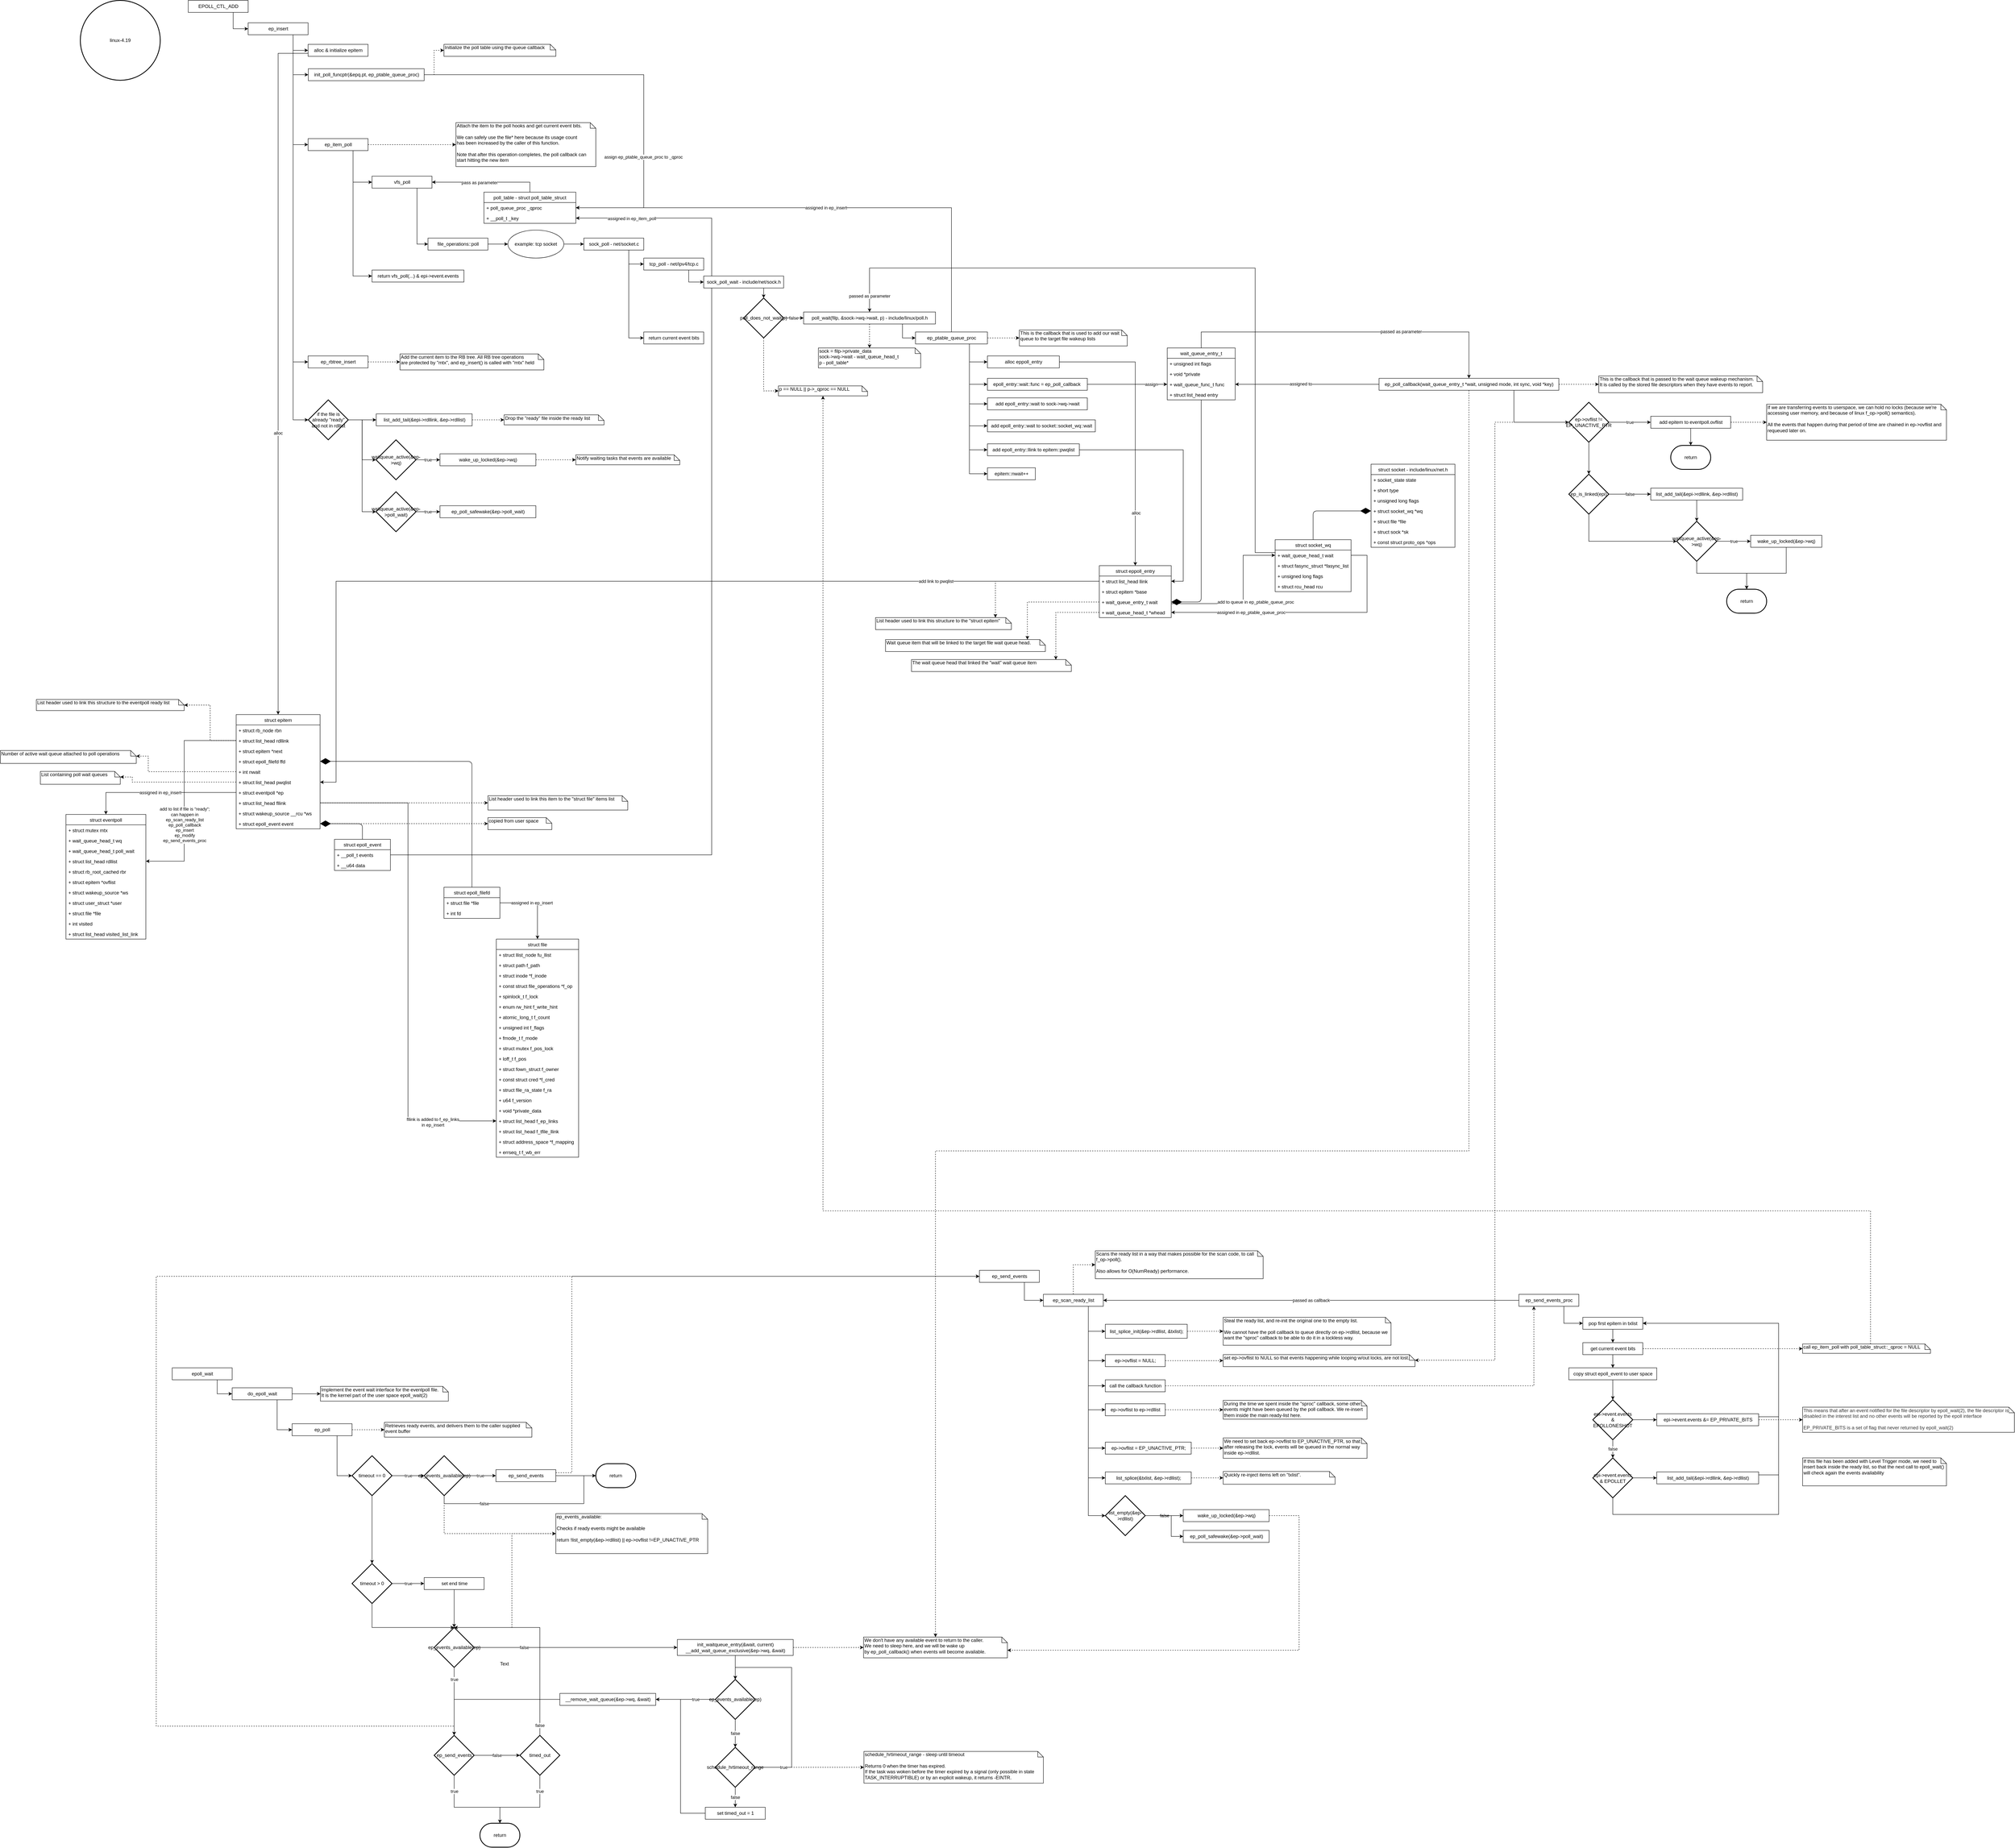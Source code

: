 <mxfile>
    <diagram id="6hGFLwfOUW9BJ-s0fimq" name="Page-1">
        <mxGraphModel dx="6668" dy="4412" grid="1" gridSize="10" guides="1" tooltips="1" connect="1" arrows="1" fold="1" page="0" pageScale="1" pageWidth="827" pageHeight="1169" math="0" shadow="0">
            <root>
                <mxCell id="0"/>
                <mxCell id="1" parent="0"/>
                <mxCell id="433" style="edgeStyle=orthogonalEdgeStyle;rounded=0;orthogonalLoop=1;jettySize=auto;html=1;exitX=1;exitY=0.5;exitDx=0;exitDy=0;exitPerimeter=0;entryX=0;entryY=0.5;entryDx=0;entryDy=0;entryPerimeter=0;" parent="1" source="209" target="429" edge="1">
                    <mxGeometry relative="1" as="geometry"/>
                </mxCell>
                <mxCell id="434" style="edgeStyle=orthogonalEdgeStyle;rounded=0;orthogonalLoop=1;jettySize=auto;html=1;exitX=1;exitY=0.5;exitDx=0;exitDy=0;exitPerimeter=0;entryX=0;entryY=0.5;entryDx=0;entryDy=0;entryPerimeter=0;" parent="1" source="209" target="431" edge="1">
                    <mxGeometry relative="1" as="geometry"/>
                </mxCell>
                <mxCell id="209" value="if the file is already &quot;ready&quot; and not in rdllist" style="strokeWidth=2;html=1;shape=mxgraph.flowchart.decision;whiteSpace=wrap;" parent="1" vertex="1">
                    <mxGeometry x="1050.5" y="410" width="100" height="100" as="geometry"/>
                </mxCell>
                <mxCell id="436" value="true" style="edgeStyle=orthogonalEdgeStyle;rounded=0;orthogonalLoop=1;jettySize=auto;html=1;exitX=1;exitY=0.5;exitDx=0;exitDy=0;exitPerimeter=0;entryX=0;entryY=0.5;entryDx=0;entryDy=0;" parent="1" source="429" target="435" edge="1">
                    <mxGeometry relative="1" as="geometry"/>
                </mxCell>
                <mxCell id="429" value="waitqueue_active(&amp;amp;ep-&amp;gt;wq)" style="strokeWidth=2;html=1;shape=mxgraph.flowchart.decision;whiteSpace=wrap;" parent="1" vertex="1">
                    <mxGeometry x="1220" y="510" width="100" height="100" as="geometry"/>
                </mxCell>
                <mxCell id="438" value="true" style="edgeStyle=orthogonalEdgeStyle;rounded=0;orthogonalLoop=1;jettySize=auto;html=1;" parent="1" source="431" target="437" edge="1">
                    <mxGeometry relative="1" as="geometry"/>
                </mxCell>
                <mxCell id="431" value="waitqueue_active(&amp;amp;ep-&amp;gt;poll_wait)" style="strokeWidth=2;html=1;shape=mxgraph.flowchart.decision;whiteSpace=wrap;" parent="1" vertex="1">
                    <mxGeometry x="1220" y="640" width="100" height="100" as="geometry"/>
                </mxCell>
                <mxCell id="202" value="ep_rbtree_insert" style="html=1;" parent="1" vertex="1">
                    <mxGeometry x="1050" y="300" width="150" height="30" as="geometry"/>
                </mxCell>
                <mxCell id="481" style="edgeStyle=orthogonalEdgeStyle;rounded=0;orthogonalLoop=1;jettySize=auto;html=1;entryX=0.5;entryY=0;entryDx=0;entryDy=0;" parent="1" source="78" target="84" edge="1">
                    <mxGeometry relative="1" as="geometry">
                        <Array as="points">
                            <mxPoint x="3285" y="240"/>
                            <mxPoint x="3955" y="240"/>
                        </Array>
                    </mxGeometry>
                </mxCell>
                <mxCell id="482" value="passed as parameter" style="edgeLabel;html=1;align=center;verticalAlign=middle;resizable=0;points=[];" parent="481" vertex="1" connectable="0">
                    <mxGeometry x="0.306" y="1" relative="1" as="geometry">
                        <mxPoint as="offset"/>
                    </mxGeometry>
                </mxCell>
                <mxCell id="78" value="wait_queue_entry_t" style="swimlane;fontStyle=0;childLayout=stackLayout;horizontal=1;startSize=26;fillColor=none;horizontalStack=0;resizeParent=1;resizeParentMax=0;resizeLast=0;collapsible=1;marginBottom=0;" parent="1" vertex="1">
                    <mxGeometry x="3200" y="280" width="170" height="130" as="geometry"/>
                </mxCell>
                <mxCell id="79" value="+ unsigned int&#9;&#9;flags" style="text;strokeColor=none;fillColor=none;align=left;verticalAlign=top;spacingLeft=4;spacingRight=4;overflow=hidden;rotatable=0;points=[[0,0.5],[1,0.5]];portConstraint=eastwest;" parent="78" vertex="1">
                    <mxGeometry y="26" width="170" height="26" as="geometry"/>
                </mxCell>
                <mxCell id="80" value="+ void&#9;&#9;&#9;*private" style="text;strokeColor=none;fillColor=none;align=left;verticalAlign=top;spacingLeft=4;spacingRight=4;overflow=hidden;rotatable=0;points=[[0,0.5],[1,0.5]];portConstraint=eastwest;" parent="78" vertex="1">
                    <mxGeometry y="52" width="170" height="26" as="geometry"/>
                </mxCell>
                <mxCell id="81" value="+ wait_queue_func_t&#9;func" style="text;strokeColor=none;fillColor=none;align=left;verticalAlign=top;spacingLeft=4;spacingRight=4;overflow=hidden;rotatable=0;points=[[0,0.5],[1,0.5]];portConstraint=eastwest;" parent="78" vertex="1">
                    <mxGeometry y="78" width="170" height="26" as="geometry"/>
                </mxCell>
                <mxCell id="82" value="+ struct list_head&#9;entry" style="text;strokeColor=none;fillColor=none;align=left;verticalAlign=top;spacingLeft=4;spacingRight=4;overflow=hidden;rotatable=0;points=[[0,0.5],[1,0.5]];portConstraint=eastwest;" parent="78" vertex="1">
                    <mxGeometry y="104" width="170" height="26" as="geometry"/>
                </mxCell>
                <mxCell id="170" value="struct socket - include/linux/net.h" style="swimlane;fontStyle=0;childLayout=stackLayout;horizontal=1;startSize=26;fillColor=none;horizontalStack=0;resizeParent=1;resizeParentMax=0;resizeLast=0;collapsible=1;marginBottom=0;" parent="1" vertex="1">
                    <mxGeometry x="3710" y="571" width="210" height="208" as="geometry"/>
                </mxCell>
                <mxCell id="171" value="+ socket_state&#9;&#9;state" style="text;strokeColor=none;fillColor=none;align=left;verticalAlign=top;spacingLeft=4;spacingRight=4;overflow=hidden;rotatable=0;points=[[0,0.5],[1,0.5]];portConstraint=eastwest;" parent="170" vertex="1">
                    <mxGeometry y="26" width="210" height="26" as="geometry"/>
                </mxCell>
                <mxCell id="173" value="+ short&#9;&#9;&#9;type" style="text;strokeColor=none;fillColor=none;align=left;verticalAlign=top;spacingLeft=4;spacingRight=4;overflow=hidden;rotatable=0;points=[[0,0.5],[1,0.5]];portConstraint=eastwest;" parent="170" vertex="1">
                    <mxGeometry y="52" width="210" height="26" as="geometry"/>
                </mxCell>
                <mxCell id="172" value="+ unsigned long&#9;&#9;flags" style="text;strokeColor=none;fillColor=none;align=left;verticalAlign=top;spacingLeft=4;spacingRight=4;overflow=hidden;rotatable=0;points=[[0,0.5],[1,0.5]];portConstraint=eastwest;" parent="170" vertex="1">
                    <mxGeometry y="78" width="210" height="26" as="geometry"/>
                </mxCell>
                <mxCell id="175" value="+ struct socket_wq&#9;*wq" style="text;strokeColor=none;fillColor=none;align=left;verticalAlign=top;spacingLeft=4;spacingRight=4;overflow=hidden;rotatable=0;points=[[0,0.5],[1,0.5]];portConstraint=eastwest;" parent="170" vertex="1">
                    <mxGeometry y="104" width="210" height="26" as="geometry"/>
                </mxCell>
                <mxCell id="174" value="+ struct file&#9;&#9;*file" style="text;strokeColor=none;fillColor=none;align=left;verticalAlign=top;spacingLeft=4;spacingRight=4;overflow=hidden;rotatable=0;points=[[0,0.5],[1,0.5]];portConstraint=eastwest;" parent="170" vertex="1">
                    <mxGeometry y="130" width="210" height="26" as="geometry"/>
                </mxCell>
                <mxCell id="176" value="+ struct sock&#9;&#9;*sk" style="text;strokeColor=none;fillColor=none;align=left;verticalAlign=top;spacingLeft=4;spacingRight=4;overflow=hidden;rotatable=0;points=[[0,0.5],[1,0.5]];portConstraint=eastwest;" parent="170" vertex="1">
                    <mxGeometry y="156" width="210" height="26" as="geometry"/>
                </mxCell>
                <mxCell id="177" value="+ const struct proto_ops&#9;*ops" style="text;strokeColor=none;fillColor=none;align=left;verticalAlign=top;spacingLeft=4;spacingRight=4;overflow=hidden;rotatable=0;points=[[0,0.5],[1,0.5]];portConstraint=eastwest;" parent="170" vertex="1">
                    <mxGeometry y="182" width="210" height="26" as="geometry"/>
                </mxCell>
                <mxCell id="362" value="Steal the ready list, and re-init the original one to the&amp;nbsp;empty list.&lt;br&gt;&lt;br&gt;We cannot&amp;nbsp;have the poll callback to queue directly on ep-&amp;gt;rdllist,&amp;nbsp;because we want the &quot;sproc&quot; callback to be able to do it&amp;nbsp;in a lockless way." style="shape=note;whiteSpace=wrap;html=1;size=14;verticalAlign=top;align=left;spacingTop=-6;" parent="1" vertex="1">
                    <mxGeometry x="3340" y="2706.5" width="420" height="70" as="geometry"/>
                </mxCell>
                <mxCell id="342" style="edgeStyle=orthogonalEdgeStyle;rounded=0;orthogonalLoop=1;jettySize=auto;html=1;exitX=0.75;exitY=1;exitDx=0;exitDy=0;entryX=0;entryY=0.5;entryDx=0;entryDy=0;entryPerimeter=0;" parent="1" source="84" target="341" edge="1">
                    <mxGeometry relative="1" as="geometry"/>
                </mxCell>
                <mxCell id="393" style="edgeStyle=orthogonalEdgeStyle;rounded=0;orthogonalLoop=1;jettySize=auto;html=1;dashed=1;exitX=1;exitY=0.5;exitDx=0;exitDy=0;" parent="1" source="84" target="392" edge="1">
                    <mxGeometry relative="1" as="geometry">
                        <mxPoint x="4190" y="371" as="sourcePoint"/>
                    </mxGeometry>
                </mxCell>
                <mxCell id="479" value="assigned to" style="edgeStyle=orthogonalEdgeStyle;rounded=0;orthogonalLoop=1;jettySize=auto;html=1;exitX=0;exitY=0.5;exitDx=0;exitDy=0;" parent="1" source="84" target="81" edge="1">
                    <mxGeometry x="0.091" y="-1" relative="1" as="geometry">
                        <mxPoint as="offset"/>
                    </mxGeometry>
                </mxCell>
                <mxCell id="538" style="edgeStyle=orthogonalEdgeStyle;rounded=0;orthogonalLoop=1;jettySize=auto;html=1;exitX=0.5;exitY=1;exitDx=0;exitDy=0;entryX=0.5;entryY=0;entryDx=0;entryDy=0;entryPerimeter=0;dashed=1;" parent="1" source="84" target="282" edge="1">
                    <mxGeometry relative="1" as="geometry">
                        <Array as="points">
                            <mxPoint x="3955" y="2290"/>
                            <mxPoint x="2620" y="2290"/>
                        </Array>
                    </mxGeometry>
                </mxCell>
                <mxCell id="84" value="ep_poll_callback(wait_queue_entry_t *wait, unsigned mode, int sync, void *key)" style="html=1;" parent="1" vertex="1">
                    <mxGeometry x="3730" y="356" width="450" height="30" as="geometry"/>
                </mxCell>
                <mxCell id="411" style="edgeStyle=orthogonalEdgeStyle;rounded=0;orthogonalLoop=1;jettySize=auto;html=1;exitX=0.5;exitY=1;exitDx=0;exitDy=0;entryX=0.5;entryY=0;entryDx=0;entryDy=0;entryPerimeter=0;" parent="1" source="403" target="353" edge="1">
                    <mxGeometry relative="1" as="geometry">
                        <Array as="points">
                            <mxPoint x="4749" y="844.0"/>
                            <mxPoint x="4650" y="844.0"/>
                        </Array>
                    </mxGeometry>
                </mxCell>
                <mxCell id="403" value="wake_up_locked(&amp;amp;ep-&amp;gt;wq)" style="html=1;" parent="1" vertex="1">
                    <mxGeometry x="4660" y="749.0" width="178" height="30" as="geometry"/>
                </mxCell>
                <mxCell id="88" style="edgeStyle=orthogonalEdgeStyle;rounded=0;orthogonalLoop=1;jettySize=auto;html=1;entryX=0.5;entryY=0;entryDx=0;entryDy=0;exitX=0;exitY=0.75;exitDx=0;exitDy=0;" parent="1" source="418" target="6" edge="1">
                    <mxGeometry relative="1" as="geometry"/>
                </mxCell>
                <mxCell id="89" value="alloc" style="edgeLabel;html=1;align=center;verticalAlign=middle;resizable=0;points=[];" parent="88" vertex="1" connectable="0">
                    <mxGeometry x="-0.109" y="4" relative="1" as="geometry">
                        <mxPoint x="-4" y="254" as="offset"/>
                    </mxGeometry>
                </mxCell>
                <mxCell id="122" style="edgeStyle=orthogonalEdgeStyle;rounded=0;orthogonalLoop=1;jettySize=auto;html=1;exitX=0.75;exitY=1;exitDx=0;exitDy=0;entryX=0;entryY=0.5;entryDx=0;entryDy=0;" parent="1" source="87" target="121" edge="1">
                    <mxGeometry relative="1" as="geometry"/>
                </mxCell>
                <mxCell id="419" style="edgeStyle=orthogonalEdgeStyle;rounded=0;orthogonalLoop=1;jettySize=auto;html=1;exitX=0.75;exitY=1;exitDx=0;exitDy=0;entryX=0;entryY=0.5;entryDx=0;entryDy=0;" parent="1" source="87" target="418" edge="1">
                    <mxGeometry relative="1" as="geometry"/>
                </mxCell>
                <mxCell id="422" style="edgeStyle=orthogonalEdgeStyle;rounded=0;orthogonalLoop=1;jettySize=auto;html=1;exitX=0.75;exitY=1;exitDx=0;exitDy=0;entryX=0;entryY=0.5;entryDx=0;entryDy=0;" parent="1" source="87" target="420" edge="1">
                    <mxGeometry relative="1" as="geometry"/>
                </mxCell>
                <mxCell id="427" style="edgeStyle=orthogonalEdgeStyle;rounded=0;orthogonalLoop=1;jettySize=auto;html=1;exitX=0.75;exitY=1;exitDx=0;exitDy=0;entryX=0;entryY=0.5;entryDx=0;entryDy=0;" parent="1" source="87" target="202" edge="1">
                    <mxGeometry relative="1" as="geometry"/>
                </mxCell>
                <mxCell id="428" style="edgeStyle=orthogonalEdgeStyle;rounded=0;orthogonalLoop=1;jettySize=auto;html=1;exitX=0.75;exitY=1;exitDx=0;exitDy=0;entryX=0;entryY=0.5;entryDx=0;entryDy=0;entryPerimeter=0;" parent="1" source="87" target="209" edge="1">
                    <mxGeometry relative="1" as="geometry"/>
                </mxCell>
                <mxCell id="87" value="ep_insert" style="html=1;" parent="1" vertex="1">
                    <mxGeometry x="900" y="-534" width="150" height="30" as="geometry"/>
                </mxCell>
                <mxCell id="92" style="edgeStyle=orthogonalEdgeStyle;rounded=0;orthogonalLoop=1;jettySize=auto;html=1;exitX=0.75;exitY=1;exitDx=0;exitDy=0;entryX=0;entryY=0.5;entryDx=0;entryDy=0;" parent="1" source="90" target="87" edge="1">
                    <mxGeometry relative="1" as="geometry"/>
                </mxCell>
                <mxCell id="90" value="EPOLL_CTL_ADD" style="html=1;" parent="1" vertex="1">
                    <mxGeometry x="750" y="-590" width="150" height="30" as="geometry"/>
                </mxCell>
                <mxCell id="93" value="assigned in ep_insert" style="edgeStyle=orthogonalEdgeStyle;rounded=0;orthogonalLoop=1;jettySize=auto;html=1;entryX=0.5;entryY=0;entryDx=0;entryDy=0;" parent="1" source="19" target="31" edge="1">
                    <mxGeometry relative="1" as="geometry">
                        <Array as="points">
                            <mxPoint x="544" y="1392.8"/>
                        </Array>
                    </mxGeometry>
                </mxCell>
                <mxCell id="99" value="" style="endArrow=diamondThin;endFill=1;endSize=24;html=1;entryX=1;entryY=0.5;entryDx=0;entryDy=0;" parent="1" source="78" target="50" edge="1">
                    <mxGeometry width="160" relative="1" as="geometry">
                        <mxPoint x="3350" y="510" as="sourcePoint"/>
                        <mxPoint x="2550" y="1457.8" as="targetPoint"/>
                        <Array as="points">
                            <mxPoint x="3285" y="916"/>
                        </Array>
                    </mxGeometry>
                </mxCell>
                <mxCell id="112" value="" style="endArrow=diamondThin;endFill=1;endSize=24;html=1;entryX=1;entryY=0.5;entryDx=0;entryDy=0;exitX=0.5;exitY=0;exitDx=0;exitDy=0;" parent="1" source="100" target="22" edge="1">
                    <mxGeometry width="160" relative="1" as="geometry">
                        <mxPoint x="960" y="1617.8" as="sourcePoint"/>
                        <mxPoint x="1130.667" y="1317.8" as="targetPoint"/>
                        <Array as="points">
                            <mxPoint x="1460" y="1315"/>
                        </Array>
                    </mxGeometry>
                </mxCell>
                <mxCell id="139" style="edgeStyle=orthogonalEdgeStyle;rounded=0;orthogonalLoop=1;jettySize=auto;html=1;exitX=0.5;exitY=0;exitDx=0;exitDy=0;entryX=1;entryY=0.5;entryDx=0;entryDy=0;" parent="1" source="115" target="126" edge="1">
                    <mxGeometry relative="1" as="geometry"/>
                </mxCell>
                <mxCell id="140" value="pass as parameter" style="edgeLabel;html=1;align=center;verticalAlign=middle;resizable=0;points=[];" parent="139" vertex="1" connectable="0">
                    <mxGeometry x="0.118" y="1" relative="1" as="geometry">
                        <mxPoint as="offset"/>
                    </mxGeometry>
                </mxCell>
                <mxCell id="113" style="edgeStyle=orthogonalEdgeStyle;rounded=0;orthogonalLoop=1;jettySize=auto;html=1;entryX=0.5;entryY=0;entryDx=0;entryDy=0;" parent="1" source="101" target="54" edge="1">
                    <mxGeometry relative="1" as="geometry"/>
                </mxCell>
                <mxCell id="114" value="assigned in ep_insert" style="edgeLabel;html=1;align=center;verticalAlign=middle;resizable=0;points=[];" parent="113" vertex="1" connectable="0">
                    <mxGeometry x="-0.377" relative="1" as="geometry">
                        <mxPoint x="22" as="offset"/>
                    </mxGeometry>
                </mxCell>
                <mxCell id="154" value="assigned in&amp;nbsp;ep_insert" style="edgeStyle=orthogonalEdgeStyle;rounded=0;orthogonalLoop=1;jettySize=auto;html=1;exitX=0.5;exitY=0;exitDx=0;exitDy=0;" parent="1" source="119" target="116" edge="1">
                    <mxGeometry relative="1" as="geometry"/>
                </mxCell>
                <mxCell id="199" style="edgeStyle=orthogonalEdgeStyle;rounded=0;orthogonalLoop=1;jettySize=auto;html=1;dashed=1;" parent="1" source="119" target="198" edge="1">
                    <mxGeometry relative="1" as="geometry"/>
                </mxCell>
                <mxCell id="452" style="edgeStyle=orthogonalEdgeStyle;rounded=0;orthogonalLoop=1;jettySize=auto;html=1;exitX=0.75;exitY=1;exitDx=0;exitDy=0;entryX=0;entryY=0.5;entryDx=0;entryDy=0;" parent="1" source="119" target="451" edge="1">
                    <mxGeometry relative="1" as="geometry"/>
                </mxCell>
                <mxCell id="455" style="edgeStyle=orthogonalEdgeStyle;rounded=0;orthogonalLoop=1;jettySize=auto;html=1;exitX=0.75;exitY=1;exitDx=0;exitDy=0;entryX=0;entryY=0.5;entryDx=0;entryDy=0;" parent="1" source="119" target="453" edge="1">
                    <mxGeometry relative="1" as="geometry"/>
                </mxCell>
                <mxCell id="469" style="edgeStyle=orthogonalEdgeStyle;rounded=0;orthogonalLoop=1;jettySize=auto;html=1;exitX=0.75;exitY=1;exitDx=0;exitDy=0;entryX=0;entryY=0.5;entryDx=0;entryDy=0;" parent="1" source="119" target="464" edge="1">
                    <mxGeometry relative="1" as="geometry"/>
                </mxCell>
                <mxCell id="471" style="edgeStyle=orthogonalEdgeStyle;rounded=0;orthogonalLoop=1;jettySize=auto;html=1;exitX=0.75;exitY=1;exitDx=0;exitDy=0;entryX=0;entryY=0.5;entryDx=0;entryDy=0;" parent="1" source="119" target="470" edge="1">
                    <mxGeometry relative="1" as="geometry"/>
                </mxCell>
                <mxCell id="474" style="edgeStyle=orthogonalEdgeStyle;rounded=0;orthogonalLoop=1;jettySize=auto;html=1;exitX=0.75;exitY=1;exitDx=0;exitDy=0;entryX=0;entryY=0.5;entryDx=0;entryDy=0;" parent="1" source="119" target="472" edge="1">
                    <mxGeometry relative="1" as="geometry"/>
                </mxCell>
                <mxCell id="488" style="edgeStyle=orthogonalEdgeStyle;rounded=0;orthogonalLoop=1;jettySize=auto;html=1;exitX=0.75;exitY=1;exitDx=0;exitDy=0;entryX=0;entryY=0.5;entryDx=0;entryDy=0;" parent="1" source="119" target="487" edge="1">
                    <mxGeometry relative="1" as="geometry"/>
                </mxCell>
                <mxCell id="119" value="ep_ptable_queue_proc" style="html=1;" parent="1" vertex="1">
                    <mxGeometry x="2570" y="240" width="180" height="30" as="geometry"/>
                </mxCell>
                <mxCell id="124" style="edgeStyle=orthogonalEdgeStyle;rounded=0;orthogonalLoop=1;jettySize=auto;html=1;exitX=1;exitY=0.5;exitDx=0;exitDy=0;entryX=0;entryY=0.5;entryDx=0;entryDy=0;entryPerimeter=0;dashed=1;" parent="1" source="121" target="123" edge="1">
                    <mxGeometry relative="1" as="geometry"/>
                </mxCell>
                <mxCell id="128" style="edgeStyle=orthogonalEdgeStyle;rounded=0;orthogonalLoop=1;jettySize=auto;html=1;exitX=0.75;exitY=1;exitDx=0;exitDy=0;entryX=0;entryY=0.5;entryDx=0;entryDy=0;" parent="1" source="121" target="126" edge="1">
                    <mxGeometry relative="1" as="geometry"/>
                </mxCell>
                <mxCell id="517" style="edgeStyle=orthogonalEdgeStyle;rounded=0;orthogonalLoop=1;jettySize=auto;html=1;exitX=0.75;exitY=1;exitDx=0;exitDy=0;entryX=0;entryY=0.5;entryDx=0;entryDy=0;" parent="1" source="121" target="516" edge="1">
                    <mxGeometry relative="1" as="geometry"/>
                </mxCell>
                <mxCell id="121" value="ep_item_poll" style="html=1;" parent="1" vertex="1">
                    <mxGeometry x="1050" y="-244" width="150" height="30" as="geometry"/>
                </mxCell>
                <mxCell id="206" style="edgeStyle=orthogonalEdgeStyle;rounded=0;orthogonalLoop=1;jettySize=auto;html=1;dashed=1;" parent="1" source="202" target="205" edge="1">
                    <mxGeometry relative="1" as="geometry"/>
                </mxCell>
                <mxCell id="123" value="Attach the item to the poll hooks and get current event bits.&lt;br&gt;&lt;br&gt;We can safely use the file* here because its usage count has&amp;nbsp;been increased by the caller of this function.&lt;br&gt;&lt;br&gt;Note that after&amp;nbsp;this operation completes, the poll callback can start hitting&amp;nbsp;the new item" style="shape=note;whiteSpace=wrap;html=1;size=14;verticalAlign=top;align=left;spacingTop=-6;" parent="1" vertex="1">
                    <mxGeometry x="1420" y="-284" width="350" height="110" as="geometry"/>
                </mxCell>
                <mxCell id="142" style="edgeStyle=orthogonalEdgeStyle;rounded=0;orthogonalLoop=1;jettySize=auto;html=1;exitX=0.75;exitY=1;exitDx=0;exitDy=0;entryX=0;entryY=0.5;entryDx=0;entryDy=0;" parent="1" source="126" target="141" edge="1">
                    <mxGeometry relative="1" as="geometry"/>
                </mxCell>
                <mxCell id="126" value="vfs_poll" style="html=1;" parent="1" vertex="1">
                    <mxGeometry x="1210" y="-150" width="150" height="30" as="geometry"/>
                </mxCell>
                <mxCell id="137" style="edgeStyle=orthogonalEdgeStyle;rounded=0;orthogonalLoop=1;jettySize=auto;html=1;entryX=0;entryY=0.5;entryDx=0;entryDy=0;entryPerimeter=0;dashed=1;" parent="1" source="23" target="135" edge="1">
                    <mxGeometry relative="1" as="geometry"/>
                </mxCell>
                <mxCell id="135" value="copied from user space" style="shape=note;whiteSpace=wrap;html=1;size=14;verticalAlign=top;align=left;spacingTop=-6;" parent="1" vertex="1">
                    <mxGeometry x="1500" y="1455.8" width="160" height="30" as="geometry"/>
                </mxCell>
                <mxCell id="144" style="edgeStyle=orthogonalEdgeStyle;rounded=0;orthogonalLoop=1;jettySize=auto;html=1;exitX=1;exitY=0.5;exitDx=0;exitDy=0;entryX=0;entryY=0.5;entryDx=0;entryDy=0;" parent="1" source="141" target="143" edge="1">
                    <mxGeometry relative="1" as="geometry"/>
                </mxCell>
                <mxCell id="141" value="file_operations::poll" style="html=1;" parent="1" vertex="1">
                    <mxGeometry x="1350" y="5" width="150" height="30" as="geometry"/>
                </mxCell>
                <mxCell id="146" style="edgeStyle=orthogonalEdgeStyle;rounded=0;orthogonalLoop=1;jettySize=auto;html=1;exitX=1;exitY=0.5;exitDx=0;exitDy=0;entryX=0;entryY=0.5;entryDx=0;entryDy=0;" parent="1" source="143" target="145" edge="1">
                    <mxGeometry relative="1" as="geometry"/>
                </mxCell>
                <mxCell id="143" value="example: tcp socket" style="ellipse;whiteSpace=wrap;html=1;" parent="1" vertex="1">
                    <mxGeometry x="1550" y="-15" width="140" height="70" as="geometry"/>
                </mxCell>
                <mxCell id="156" style="edgeStyle=orthogonalEdgeStyle;rounded=0;orthogonalLoop=1;jettySize=auto;html=1;exitX=0.75;exitY=1;exitDx=0;exitDy=0;entryX=0;entryY=0.5;entryDx=0;entryDy=0;" parent="1" source="145" target="155" edge="1">
                    <mxGeometry relative="1" as="geometry"/>
                </mxCell>
                <mxCell id="447" style="edgeStyle=orthogonalEdgeStyle;rounded=0;orthogonalLoop=1;jettySize=auto;html=1;exitX=0.75;exitY=1;exitDx=0;exitDy=0;entryX=0;entryY=0.5;entryDx=0;entryDy=0;" parent="1" source="145" target="445" edge="1">
                    <mxGeometry relative="1" as="geometry"/>
                </mxCell>
                <mxCell id="145" value="sock_poll - net/socket.c" style="html=1;" parent="1" vertex="1">
                    <mxGeometry x="1740" y="5" width="150" height="30" as="geometry"/>
                </mxCell>
                <mxCell id="445" value="return current event bits" style="html=1;" parent="1" vertex="1">
                    <mxGeometry x="1890" y="240" width="150" height="30" as="geometry"/>
                </mxCell>
                <mxCell id="151" style="edgeStyle=orthogonalEdgeStyle;rounded=0;orthogonalLoop=1;jettySize=auto;html=1;" parent="1" source="130" target="117" edge="1">
                    <mxGeometry relative="1" as="geometry">
                        <Array as="points">
                            <mxPoint x="2060" y="1549"/>
                            <mxPoint x="2060" y="-45"/>
                        </Array>
                    </mxGeometry>
                </mxCell>
                <mxCell id="152" value="assigned in&amp;nbsp;ep_item_poll" style="edgeLabel;html=1;align=center;verticalAlign=middle;resizable=0;points=[];" parent="151" vertex="1" connectable="0">
                    <mxGeometry x="-0.403" y="1" relative="1" as="geometry">
                        <mxPoint x="-199" y="-1580" as="offset"/>
                    </mxGeometry>
                </mxCell>
                <mxCell id="160" style="edgeStyle=orthogonalEdgeStyle;rounded=0;orthogonalLoop=1;jettySize=auto;html=1;exitX=0.75;exitY=1;exitDx=0;exitDy=0;entryX=0;entryY=0.5;entryDx=0;entryDy=0;" parent="1" source="155" target="157" edge="1">
                    <mxGeometry relative="1" as="geometry"/>
                </mxCell>
                <mxCell id="155" value="tcp_poll - net/ipv4/tcp.c" style="html=1;" parent="1" vertex="1">
                    <mxGeometry x="1890" y="55" width="150" height="30" as="geometry"/>
                </mxCell>
                <mxCell id="511" style="edgeStyle=orthogonalEdgeStyle;rounded=0;orthogonalLoop=1;jettySize=auto;html=1;exitX=0.75;exitY=1;exitDx=0;exitDy=0;" parent="1" source="157" target="508" edge="1">
                    <mxGeometry relative="1" as="geometry"/>
                </mxCell>
                <mxCell id="157" value="sock_poll_wait - include/net/sock.h" style="html=1;" parent="1" vertex="1">
                    <mxGeometry x="2040" y="100" width="200" height="30" as="geometry"/>
                </mxCell>
                <mxCell id="449" style="edgeStyle=orthogonalEdgeStyle;rounded=0;orthogonalLoop=1;jettySize=auto;html=1;exitX=0.5;exitY=1;exitDx=0;exitDy=0;dashed=1;" parent="1" source="161" target="448" edge="1">
                    <mxGeometry relative="1" as="geometry"/>
                </mxCell>
                <mxCell id="475" style="edgeStyle=orthogonalEdgeStyle;rounded=0;orthogonalLoop=1;jettySize=auto;html=1;exitX=0.75;exitY=1;exitDx=0;exitDy=0;entryX=0;entryY=0.5;entryDx=0;entryDy=0;" parent="1" source="161" target="119" edge="1">
                    <mxGeometry relative="1" as="geometry"/>
                </mxCell>
                <mxCell id="161" value="poll_wait(filp, &amp;amp;sock-&amp;gt;wq-&amp;gt;wait, p)&amp;nbsp;- include/linux/poll.h" style="html=1;" parent="1" vertex="1">
                    <mxGeometry x="2290" y="190" width="330" height="30" as="geometry"/>
                </mxCell>
                <mxCell id="182" value="" style="endArrow=diamondThin;endFill=1;endSize=24;html=1;exitX=0.5;exitY=0;exitDx=0;exitDy=0;entryX=0;entryY=0.5;entryDx=0;entryDy=0;" parent="1" source="178" target="175" edge="1">
                    <mxGeometry width="160" relative="1" as="geometry">
                        <mxPoint x="3130" y="1195" as="sourcePoint"/>
                        <mxPoint x="3290" y="1195" as="targetPoint"/>
                        <Array as="points">
                            <mxPoint x="3565" y="688"/>
                        </Array>
                    </mxGeometry>
                </mxCell>
                <mxCell id="184" style="edgeStyle=orthogonalEdgeStyle;rounded=0;orthogonalLoop=1;jettySize=auto;html=1;entryX=0.5;entryY=0;entryDx=0;entryDy=0;exitX=0.005;exitY=0.238;exitDx=0;exitDy=0;exitPerimeter=0;" parent="1" source="179" target="161" edge="1">
                    <mxGeometry relative="1" as="geometry">
                        <mxPoint x="2340" y="699" as="targetPoint"/>
                        <Array as="points">
                            <mxPoint x="3420" y="792"/>
                            <mxPoint x="3420" y="80"/>
                            <mxPoint x="2455" y="80"/>
                        </Array>
                    </mxGeometry>
                </mxCell>
                <mxCell id="185" value="passed as parameter" style="edgeLabel;html=1;align=center;verticalAlign=middle;resizable=0;points=[];" parent="184" vertex="1" connectable="0">
                    <mxGeometry x="0.939" y="-3" relative="1" as="geometry">
                        <mxPoint x="3" y="16.15" as="offset"/>
                    </mxGeometry>
                </mxCell>
                <mxCell id="188" style="edgeStyle=orthogonalEdgeStyle;rounded=0;orthogonalLoop=1;jettySize=auto;html=1;entryX=1;entryY=0.5;entryDx=0;entryDy=0;exitX=1;exitY=0.5;exitDx=0;exitDy=0;" parent="1" source="179" target="51" edge="1">
                    <mxGeometry relative="1" as="geometry">
                        <Array as="points">
                            <mxPoint x="3700" y="799"/>
                            <mxPoint x="3700" y="942"/>
                        </Array>
                        <mxPoint x="3750" y="740" as="sourcePoint"/>
                    </mxGeometry>
                </mxCell>
                <mxCell id="189" value="assigned in&amp;nbsp;ep_ptable_queue_proc" style="edgeLabel;html=1;align=center;verticalAlign=middle;resizable=0;points=[];" parent="188" vertex="1" connectable="0">
                    <mxGeometry x="0.943" y="30" relative="1" as="geometry">
                        <mxPoint x="181" y="-30" as="offset"/>
                    </mxGeometry>
                </mxCell>
                <mxCell id="190" style="edgeStyle=orthogonalEdgeStyle;rounded=0;orthogonalLoop=1;jettySize=auto;html=1;" parent="1" source="50" target="179" edge="1">
                    <mxGeometry relative="1" as="geometry">
                        <Array as="points">
                            <mxPoint x="3390" y="920"/>
                            <mxPoint x="3390" y="799"/>
                        </Array>
                    </mxGeometry>
                </mxCell>
                <mxCell id="192" value="add to queue in&amp;nbsp;ep_ptable_queue_proc" style="edgeLabel;html=1;align=center;verticalAlign=middle;resizable=0;points=[];" parent="190" vertex="1" connectable="0">
                    <mxGeometry x="-0.552" y="2" relative="1" as="geometry">
                        <mxPoint x="125" y="-2" as="offset"/>
                    </mxGeometry>
                </mxCell>
                <mxCell id="194" style="edgeStyle=orthogonalEdgeStyle;rounded=0;orthogonalLoop=1;jettySize=auto;html=1;" parent="1" source="48" target="18" edge="1">
                    <mxGeometry relative="1" as="geometry">
                        <Array as="points">
                            <mxPoint x="1120" y="864"/>
                            <mxPoint x="1120" y="1367"/>
                        </Array>
                    </mxGeometry>
                </mxCell>
                <mxCell id="195" value="add link to pwqlist" style="edgeLabel;html=1;align=center;verticalAlign=middle;resizable=0;points=[];" parent="194" vertex="1" connectable="0">
                    <mxGeometry x="-0.702" relative="1" as="geometry">
                        <mxPoint x="-44" as="offset"/>
                    </mxGeometry>
                </mxCell>
                <mxCell id="198" value="This is the callback that is used to add our wait queue to the&amp;nbsp;target file wakeup lists" style="shape=note;whiteSpace=wrap;html=1;size=14;verticalAlign=top;align=left;spacingTop=-6;" parent="1" vertex="1">
                    <mxGeometry x="2830" y="235" width="270" height="40" as="geometry"/>
                </mxCell>
                <mxCell id="201" value="" style="endArrow=diamondThin;endFill=1;endSize=24;html=1;entryX=1;entryY=0.5;entryDx=0;entryDy=0;" parent="1" source="129" target="23" edge="1">
                    <mxGeometry width="160" relative="1" as="geometry">
                        <mxPoint x="1240" y="1171.8" as="sourcePoint"/>
                        <mxPoint x="1460" y="1257.8" as="targetPoint"/>
                        <Array as="points">
                            <mxPoint x="1186" y="1471"/>
                        </Array>
                    </mxGeometry>
                </mxCell>
                <mxCell id="205" value="Add the current item to the RB tree. All RB tree operations are&amp;nbsp;protected by &quot;mtx&quot;, and ep_insert() is called with &quot;mtx&quot; held" style="shape=note;whiteSpace=wrap;html=1;size=14;verticalAlign=top;align=left;spacingTop=-6;" parent="1" vertex="1">
                    <mxGeometry x="1280" y="295" width="360" height="40" as="geometry"/>
                </mxCell>
                <mxCell id="207" style="edgeStyle=orthogonalEdgeStyle;rounded=0;orthogonalLoop=1;jettySize=auto;html=1;exitX=0;exitY=0.5;exitDx=0;exitDy=0;" parent="1" source="8" target="36" edge="1">
                    <mxGeometry relative="1" as="geometry">
                        <Array as="points">
                            <mxPoint x="740" y="1262.8"/>
                            <mxPoint x="740" y="1564.8"/>
                        </Array>
                    </mxGeometry>
                </mxCell>
                <mxCell id="208" value="add to list if file is &quot;ready&quot;;&lt;br&gt;can happen in&lt;br&gt;ep_scan_ready_list&lt;br&gt;ep_poll_callback&lt;br&gt;ep_insert&lt;br&gt;ep_modify&lt;br&gt;ep_send_events_proc" style="edgeLabel;html=1;align=center;verticalAlign=middle;resizable=0;points=[];" parent="207" vertex="1" connectable="0">
                    <mxGeometry x="0.182" y="1" relative="1" as="geometry">
                        <mxPoint y="29" as="offset"/>
                    </mxGeometry>
                </mxCell>
                <mxCell id="215" style="edgeStyle=orthogonalEdgeStyle;rounded=0;orthogonalLoop=1;jettySize=auto;html=1;exitX=1;exitY=0.5;exitDx=0;exitDy=0;exitPerimeter=0;entryX=0;entryY=0.5;entryDx=0;entryDy=0;" parent="1" source="209" target="213" edge="1">
                    <mxGeometry relative="1" as="geometry"/>
                </mxCell>
                <mxCell id="217" style="edgeStyle=orthogonalEdgeStyle;rounded=0;orthogonalLoop=1;jettySize=auto;html=1;exitX=1;exitY=0.5;exitDx=0;exitDy=0;entryX=0;entryY=0.5;entryDx=0;entryDy=0;entryPerimeter=0;dashed=1;" parent="1" source="213" target="216" edge="1">
                    <mxGeometry relative="1" as="geometry"/>
                </mxCell>
                <mxCell id="213" value="list_add_tail(&amp;amp;epi-&amp;gt;rdllink, &amp;amp;ep-&amp;gt;rdllist)" style="html=1;" parent="1" vertex="1">
                    <mxGeometry x="1220.5" y="445" width="240" height="30" as="geometry"/>
                </mxCell>
                <mxCell id="216" value="&lt;span style=&quot;text-align: center&quot;&gt;Drop the &quot;ready&quot; file inside the ready list&lt;/span&gt;" style="shape=note;whiteSpace=wrap;html=1;size=14;verticalAlign=top;align=left;spacingTop=-6;" parent="1" vertex="1">
                    <mxGeometry x="1540.5" y="447.5" width="250" height="25" as="geometry"/>
                </mxCell>
                <mxCell id="222" style="edgeStyle=orthogonalEdgeStyle;rounded=0;orthogonalLoop=1;jettySize=auto;html=1;" parent="1" source="20" target="71" edge="1">
                    <mxGeometry relative="1" as="geometry">
                        <Array as="points">
                            <mxPoint x="1300" y="1419"/>
                            <mxPoint x="1300" y="2215"/>
                        </Array>
                    </mxGeometry>
                </mxCell>
                <mxCell id="223" value="fllink is added to f_ep_links&lt;br&gt;in ep_insert" style="edgeLabel;html=1;align=center;verticalAlign=middle;resizable=0;points=[];" parent="222" vertex="1" connectable="0">
                    <mxGeometry x="0.743" y="-3" relative="1" as="geometry">
                        <mxPoint as="offset"/>
                    </mxGeometry>
                </mxCell>
                <mxCell id="227" style="edgeStyle=orthogonalEdgeStyle;rounded=0;orthogonalLoop=1;jettySize=auto;html=1;exitX=0.75;exitY=1;exitDx=0;exitDy=0;entryX=0;entryY=0.5;entryDx=0;entryDy=0;" parent="1" source="224" target="225" edge="1">
                    <mxGeometry relative="1" as="geometry"/>
                </mxCell>
                <mxCell id="224" value="epoll_wait" style="html=1;" parent="1" vertex="1">
                    <mxGeometry x="710" y="2833" width="150" height="30" as="geometry"/>
                </mxCell>
                <mxCell id="234" style="edgeStyle=orthogonalEdgeStyle;rounded=0;orthogonalLoop=1;jettySize=auto;html=1;exitX=1;exitY=0.5;exitDx=0;exitDy=0;" parent="1" source="225" target="232" edge="1">
                    <mxGeometry relative="1" as="geometry"/>
                </mxCell>
                <mxCell id="238" style="edgeStyle=orthogonalEdgeStyle;rounded=0;orthogonalLoop=1;jettySize=auto;html=1;exitX=0.75;exitY=1;exitDx=0;exitDy=0;entryX=0;entryY=0.5;entryDx=0;entryDy=0;" parent="1" source="225" target="235" edge="1">
                    <mxGeometry relative="1" as="geometry"/>
                </mxCell>
                <mxCell id="225" value="do_epoll_wait" style="html=1;" parent="1" vertex="1">
                    <mxGeometry x="860" y="2883" width="150" height="30" as="geometry"/>
                </mxCell>
                <mxCell id="244" style="edgeStyle=orthogonalEdgeStyle;rounded=0;orthogonalLoop=1;jettySize=auto;html=1;exitX=1;exitY=0.5;exitDx=0;exitDy=0;dashed=1;" parent="1" source="235" target="243" edge="1">
                    <mxGeometry relative="1" as="geometry"/>
                </mxCell>
                <mxCell id="260" style="edgeStyle=orthogonalEdgeStyle;rounded=0;orthogonalLoop=1;jettySize=auto;html=1;exitX=0.75;exitY=1;exitDx=0;exitDy=0;entryX=0;entryY=0.5;entryDx=0;entryDy=0;entryPerimeter=0;" parent="1" source="235" target="259" edge="1">
                    <mxGeometry relative="1" as="geometry"/>
                </mxCell>
                <mxCell id="235" value="ep_poll" style="html=1;" parent="1" vertex="1">
                    <mxGeometry x="1010" y="2973" width="150" height="30" as="geometry"/>
                </mxCell>
                <mxCell id="265" style="edgeStyle=orthogonalEdgeStyle;rounded=0;orthogonalLoop=1;jettySize=auto;html=1;entryX=0;entryY=0.5;entryDx=0;entryDy=0;entryPerimeter=0;" parent="1" source="261" target="264" edge="1">
                    <mxGeometry relative="1" as="geometry"/>
                </mxCell>
                <mxCell id="495" style="edgeStyle=orthogonalEdgeStyle;rounded=0;orthogonalLoop=1;jettySize=auto;html=1;exitX=1;exitY=0.25;exitDx=0;exitDy=0;dashed=1;entryX=0;entryY=0.5;entryDx=0;entryDy=0;" parent="1" source="261" target="326" edge="1">
                    <mxGeometry relative="1" as="geometry">
                        <mxPoint x="2610" y="2630" as="targetPoint"/>
                        <Array as="points">
                            <mxPoint x="1710" y="3096"/>
                            <mxPoint x="1710" y="2604"/>
                        </Array>
                    </mxGeometry>
                </mxCell>
                <mxCell id="261" value="ep_send_events" style="html=1;" parent="1" vertex="1">
                    <mxGeometry x="1520" y="3088" width="150" height="30" as="geometry"/>
                </mxCell>
                <mxCell id="232" value="Implement the event wait interface for the eventpoll file. &lt;br&gt;It is the kernel&amp;nbsp;part of the user space epoll_wait(2)" style="shape=note;whiteSpace=wrap;html=1;size=14;verticalAlign=top;align=left;spacingTop=-6;" parent="1" vertex="1">
                    <mxGeometry x="1081" y="2879.5" width="320" height="37" as="geometry"/>
                </mxCell>
                <mxCell id="243" value="Retrieves ready events, and delivers them to the caller supplied&lt;br&gt;event buffer" style="shape=note;whiteSpace=wrap;html=1;size=14;verticalAlign=top;align=left;spacingTop=-6;" parent="1" vertex="1">
                    <mxGeometry x="1241" y="2969.5" width="369" height="37" as="geometry"/>
                </mxCell>
                <mxCell id="276" value="false" style="edgeStyle=orthogonalEdgeStyle;rounded=0;orthogonalLoop=1;jettySize=auto;html=1;entryX=0;entryY=0.5;entryDx=0;entryDy=0;" parent="1" source="246" target="278" edge="1">
                    <mxGeometry x="-0.512" relative="1" as="geometry">
                        <mxPoint x="1540" y="3573" as="targetPoint"/>
                        <Array as="points"/>
                        <mxPoint x="1" as="offset"/>
                    </mxGeometry>
                </mxCell>
                <mxCell id="283" style="edgeStyle=orthogonalEdgeStyle;rounded=0;orthogonalLoop=1;jettySize=auto;html=1;exitX=0.5;exitY=0;exitDx=0;exitDy=0;exitPerimeter=0;entryX=0;entryY=0.5;entryDx=0;entryDy=0;entryPerimeter=0;dashed=1;" parent="1" source="246" target="248" edge="1">
                    <mxGeometry relative="1" as="geometry">
                        <Array as="points">
                            <mxPoint x="1560" y="3483"/>
                            <mxPoint x="1560" y="3248"/>
                        </Array>
                    </mxGeometry>
                </mxCell>
                <mxCell id="292" value="true" style="edgeStyle=orthogonalEdgeStyle;rounded=0;orthogonalLoop=1;jettySize=auto;html=1;" parent="1" source="246" target="291" edge="1">
                    <mxGeometry x="-0.647" relative="1" as="geometry">
                        <mxPoint as="offset"/>
                    </mxGeometry>
                </mxCell>
                <mxCell id="6" value="struct epitem" style="swimlane;fontStyle=0;childLayout=stackLayout;horizontal=1;startSize=26;fillColor=none;horizontalStack=0;resizeParent=1;resizeParentMax=0;resizeLast=0;collapsible=1;marginBottom=0;" parent="1" vertex="1">
                    <mxGeometry x="870" y="1197.8" width="210" height="286" as="geometry">
                        <mxRectangle x="100" y="96" width="100" height="26" as="alternateBounds"/>
                    </mxGeometry>
                </mxCell>
                <mxCell id="7" value="+ struct rb_node rbn" style="text;strokeColor=none;fillColor=none;align=left;verticalAlign=top;spacingLeft=4;spacingRight=4;overflow=hidden;rotatable=0;points=[[0,0.5],[1,0.5]];portConstraint=eastwest;" parent="6" vertex="1">
                    <mxGeometry y="26" width="210" height="26" as="geometry"/>
                </mxCell>
                <mxCell id="8" value="+ struct list_head rdllink" style="text;strokeColor=none;fillColor=none;align=left;verticalAlign=top;spacingLeft=4;spacingRight=4;overflow=hidden;rotatable=0;points=[[0,0.5],[1,0.5]];portConstraint=eastwest;" parent="6" vertex="1">
                    <mxGeometry y="52" width="210" height="26" as="geometry"/>
                </mxCell>
                <mxCell id="9" value="+ struct epitem *next" style="text;strokeColor=none;fillColor=none;align=left;verticalAlign=top;spacingLeft=4;spacingRight=4;overflow=hidden;rotatable=0;points=[[0,0.5],[1,0.5]];portConstraint=eastwest;" parent="6" vertex="1">
                    <mxGeometry y="78" width="210" height="26" as="geometry"/>
                </mxCell>
                <mxCell id="22" value="+ struct epoll_filefd ffd" style="text;strokeColor=none;fillColor=none;align=left;verticalAlign=top;spacingLeft=4;spacingRight=4;overflow=hidden;rotatable=0;points=[[0,0.5],[1,0.5]];portConstraint=eastwest;" parent="6" vertex="1">
                    <mxGeometry y="104" width="210" height="26" as="geometry"/>
                </mxCell>
                <mxCell id="17" value="+ int nwait" style="text;strokeColor=none;fillColor=none;align=left;verticalAlign=top;spacingLeft=4;spacingRight=4;overflow=hidden;rotatable=0;points=[[0,0.5],[1,0.5]];portConstraint=eastwest;" parent="6" vertex="1">
                    <mxGeometry y="130" width="210" height="26" as="geometry"/>
                </mxCell>
                <mxCell id="18" value="+ struct list_head pwqlist" style="text;strokeColor=none;fillColor=none;align=left;verticalAlign=top;spacingLeft=4;spacingRight=4;overflow=hidden;rotatable=0;points=[[0,0.5],[1,0.5]];portConstraint=eastwest;" parent="6" vertex="1">
                    <mxGeometry y="156" width="210" height="26" as="geometry"/>
                </mxCell>
                <mxCell id="19" value="+ struct eventpoll *ep" style="text;strokeColor=none;fillColor=none;align=left;verticalAlign=top;spacingLeft=4;spacingRight=4;overflow=hidden;rotatable=0;points=[[0,0.5],[1,0.5]];portConstraint=eastwest;" parent="6" vertex="1">
                    <mxGeometry y="182" width="210" height="26" as="geometry"/>
                </mxCell>
                <mxCell id="20" value="+ struct list_head fllink" style="text;strokeColor=none;fillColor=none;align=left;verticalAlign=top;spacingLeft=4;spacingRight=4;overflow=hidden;rotatable=0;points=[[0,0.5],[1,0.5]];portConstraint=eastwest;" parent="6" vertex="1">
                    <mxGeometry y="208" width="210" height="26" as="geometry"/>
                </mxCell>
                <mxCell id="21" value="+ struct wakeup_source __rcu *ws" style="text;strokeColor=none;fillColor=none;align=left;verticalAlign=top;spacingLeft=4;spacingRight=4;overflow=hidden;rotatable=0;points=[[0,0.5],[1,0.5]];portConstraint=eastwest;" parent="6" vertex="1">
                    <mxGeometry y="234" width="210" height="26" as="geometry"/>
                </mxCell>
                <mxCell id="23" value="+ struct epoll_event event" style="text;strokeColor=none;fillColor=none;align=left;verticalAlign=top;spacingLeft=4;spacingRight=4;overflow=hidden;rotatable=0;points=[[0,0.5],[1,0.5]];portConstraint=eastwest;" parent="6" vertex="1">
                    <mxGeometry y="260" width="210" height="26" as="geometry"/>
                </mxCell>
                <mxCell id="31" value="struct eventpoll" style="swimlane;fontStyle=0;childLayout=stackLayout;horizontal=1;startSize=26;fillColor=none;horizontalStack=0;resizeParent=1;resizeParentMax=0;resizeLast=0;collapsible=1;marginBottom=0;" parent="1" vertex="1">
                    <mxGeometry x="444" y="1447.8" width="200" height="312" as="geometry"/>
                </mxCell>
                <mxCell id="33" value="+ struct mutex mtx" style="text;strokeColor=none;fillColor=none;align=left;verticalAlign=top;spacingLeft=4;spacingRight=4;overflow=hidden;rotatable=0;points=[[0,0.5],[1,0.5]];portConstraint=eastwest;" parent="31" vertex="1">
                    <mxGeometry y="26" width="200" height="26" as="geometry"/>
                </mxCell>
                <mxCell id="32" value="+ wait_queue_head_t wq" style="text;strokeColor=none;fillColor=none;align=left;verticalAlign=top;spacingLeft=4;spacingRight=4;overflow=hidden;rotatable=0;points=[[0,0.5],[1,0.5]];portConstraint=eastwest;" parent="31" vertex="1">
                    <mxGeometry y="52" width="200" height="26" as="geometry"/>
                </mxCell>
                <mxCell id="34" value="+ wait_queue_head_t poll_wait" style="text;strokeColor=none;fillColor=none;align=left;verticalAlign=top;spacingLeft=4;spacingRight=4;overflow=hidden;rotatable=0;points=[[0,0.5],[1,0.5]];portConstraint=eastwest;" parent="31" vertex="1">
                    <mxGeometry y="78" width="200" height="26" as="geometry"/>
                </mxCell>
                <mxCell id="36" value="+ struct list_head rdllist" style="text;strokeColor=none;fillColor=none;align=left;verticalAlign=top;spacingLeft=4;spacingRight=4;overflow=hidden;rotatable=0;points=[[0,0.5],[1,0.5]];portConstraint=eastwest;" parent="31" vertex="1">
                    <mxGeometry y="104" width="200" height="26" as="geometry"/>
                </mxCell>
                <mxCell id="35" value="+ struct rb_root_cached rbr" style="text;strokeColor=none;fillColor=none;align=left;verticalAlign=top;spacingLeft=4;spacingRight=4;overflow=hidden;rotatable=0;points=[[0,0.5],[1,0.5]];portConstraint=eastwest;" parent="31" vertex="1">
                    <mxGeometry y="130" width="200" height="26" as="geometry"/>
                </mxCell>
                <mxCell id="37" value="+ struct epitem *ovflist" style="text;strokeColor=none;fillColor=none;align=left;verticalAlign=top;spacingLeft=4;spacingRight=4;overflow=hidden;rotatable=0;points=[[0,0.5],[1,0.5]];portConstraint=eastwest;" parent="31" vertex="1">
                    <mxGeometry y="156" width="200" height="26" as="geometry"/>
                </mxCell>
                <mxCell id="38" value="+ struct wakeup_source *ws" style="text;strokeColor=none;fillColor=none;align=left;verticalAlign=top;spacingLeft=4;spacingRight=4;overflow=hidden;rotatable=0;points=[[0,0.5],[1,0.5]];portConstraint=eastwest;" parent="31" vertex="1">
                    <mxGeometry y="182" width="200" height="26" as="geometry"/>
                </mxCell>
                <mxCell id="39" value="+ struct user_struct *user" style="text;strokeColor=none;fillColor=none;align=left;verticalAlign=top;spacingLeft=4;spacingRight=4;overflow=hidden;rotatable=0;points=[[0,0.5],[1,0.5]];portConstraint=eastwest;" parent="31" vertex="1">
                    <mxGeometry y="208" width="200" height="26" as="geometry"/>
                </mxCell>
                <mxCell id="40" value="+ struct file *file" style="text;strokeColor=none;fillColor=none;align=left;verticalAlign=top;spacingLeft=4;spacingRight=4;overflow=hidden;rotatable=0;points=[[0,0.5],[1,0.5]];portConstraint=eastwest;" parent="31" vertex="1">
                    <mxGeometry y="234" width="200" height="26" as="geometry"/>
                </mxCell>
                <mxCell id="41" value="+ int visited" style="text;strokeColor=none;fillColor=none;align=left;verticalAlign=top;spacingLeft=4;spacingRight=4;overflow=hidden;rotatable=0;points=[[0,0.5],[1,0.5]];portConstraint=eastwest;" parent="31" vertex="1">
                    <mxGeometry y="260" width="200" height="26" as="geometry"/>
                </mxCell>
                <mxCell id="42" value="+ struct list_head visited_list_link" style="text;strokeColor=none;fillColor=none;align=left;verticalAlign=top;spacingLeft=4;spacingRight=4;overflow=hidden;rotatable=0;points=[[0,0.5],[1,0.5]];portConstraint=eastwest;" parent="31" vertex="1">
                    <mxGeometry y="286" width="200" height="26" as="geometry"/>
                </mxCell>
                <mxCell id="129" value="struct epoll_event" style="swimlane;fontStyle=0;childLayout=stackLayout;horizontal=1;startSize=26;fillColor=none;horizontalStack=0;resizeParent=1;resizeParentMax=0;resizeLast=0;collapsible=1;marginBottom=0;" parent="1" vertex="1">
                    <mxGeometry x="1116" y="1510" width="140" height="78" as="geometry"/>
                </mxCell>
                <mxCell id="130" value="+ __poll_t events" style="text;strokeColor=none;fillColor=none;align=left;verticalAlign=top;spacingLeft=4;spacingRight=4;overflow=hidden;rotatable=0;points=[[0,0.5],[1,0.5]];portConstraint=eastwest;" parent="129" vertex="1">
                    <mxGeometry y="26" width="140" height="26" as="geometry"/>
                </mxCell>
                <mxCell id="131" value="+ __u64 data" style="text;strokeColor=none;fillColor=none;align=left;verticalAlign=top;spacingLeft=4;spacingRight=4;overflow=hidden;rotatable=0;points=[[0,0.5],[1,0.5]];portConstraint=eastwest;" parent="129" vertex="1">
                    <mxGeometry y="52" width="140" height="26" as="geometry"/>
                </mxCell>
                <mxCell id="100" value="struct epoll_filefd" style="swimlane;fontStyle=0;childLayout=stackLayout;horizontal=1;startSize=26;fillColor=none;horizontalStack=0;resizeParent=1;resizeParentMax=0;resizeLast=0;collapsible=1;marginBottom=0;" parent="1" vertex="1">
                    <mxGeometry x="1390" y="1630" width="140" height="78" as="geometry"/>
                </mxCell>
                <mxCell id="101" value="+ struct file *file" style="text;strokeColor=none;fillColor=none;align=left;verticalAlign=top;spacingLeft=4;spacingRight=4;overflow=hidden;rotatable=0;points=[[0,0.5],[1,0.5]];portConstraint=eastwest;" parent="100" vertex="1">
                    <mxGeometry y="26" width="140" height="26" as="geometry"/>
                </mxCell>
                <mxCell id="102" value="+ int fd" style="text;strokeColor=none;fillColor=none;align=left;verticalAlign=top;spacingLeft=4;spacingRight=4;overflow=hidden;rotatable=0;points=[[0,0.5],[1,0.5]];portConstraint=eastwest;" parent="100" vertex="1">
                    <mxGeometry y="52" width="140" height="26" as="geometry"/>
                </mxCell>
                <mxCell id="246" value="ep_events_available(ep)" style="strokeWidth=2;html=1;shape=mxgraph.flowchart.decision;whiteSpace=wrap;" parent="1" vertex="1">
                    <mxGeometry x="1365.5" y="3483" width="100" height="100" as="geometry"/>
                </mxCell>
                <mxCell id="294" value="false" style="edgeStyle=orthogonalEdgeStyle;rounded=0;orthogonalLoop=1;jettySize=auto;html=1;entryX=0;entryY=0.5;entryDx=0;entryDy=0;entryPerimeter=0;" parent="1" source="291" target="300" edge="1">
                    <mxGeometry relative="1" as="geometry"/>
                </mxCell>
                <mxCell id="298" style="edgeStyle=orthogonalEdgeStyle;rounded=0;orthogonalLoop=1;jettySize=auto;html=1;exitX=0.5;exitY=1;exitDx=0;exitDy=0;exitPerimeter=0;entryX=0.5;entryY=0;entryDx=0;entryDy=0;entryPerimeter=0;" parent="1" source="291" target="297" edge="1">
                    <mxGeometry relative="1" as="geometry">
                        <Array as="points">
                            <mxPoint x="1416" y="3933"/>
                            <mxPoint x="1530" y="3933"/>
                        </Array>
                    </mxGeometry>
                </mxCell>
                <mxCell id="299" value="true" style="edgeLabel;html=1;align=center;verticalAlign=middle;resizable=0;points=[];" parent="298" vertex="1" connectable="0">
                    <mxGeometry x="0.547" y="-3" relative="1" as="geometry">
                        <mxPoint x="-101" y="-43" as="offset"/>
                    </mxGeometry>
                </mxCell>
                <mxCell id="327" style="edgeStyle=orthogonalEdgeStyle;rounded=0;orthogonalLoop=1;jettySize=auto;html=1;dashed=1;entryX=0;entryY=0.5;entryDx=0;entryDy=0;" parent="1" source="291" target="326" edge="1">
                    <mxGeometry relative="1" as="geometry">
                        <Array as="points">
                            <mxPoint x="1416" y="3730"/>
                            <mxPoint x="670" y="3730"/>
                            <mxPoint x="670" y="2604"/>
                        </Array>
                        <mxPoint x="2680" y="2580" as="targetPoint"/>
                    </mxGeometry>
                </mxCell>
                <mxCell id="54" value="struct file" style="swimlane;fontStyle=0;childLayout=stackLayout;horizontal=1;startSize=26;fillColor=none;horizontalStack=0;resizeParent=1;resizeParentMax=0;resizeLast=0;collapsible=1;marginBottom=0;" parent="1" vertex="1">
                    <mxGeometry x="1521" y="1759.8" width="206" height="546" as="geometry"/>
                </mxCell>
                <mxCell id="55" value="+ struct llist_node&#9;fu_llist" style="text;strokeColor=none;fillColor=none;align=left;verticalAlign=top;spacingLeft=4;spacingRight=4;overflow=hidden;rotatable=0;points=[[0,0.5],[1,0.5]];portConstraint=eastwest;" parent="54" vertex="1">
                    <mxGeometry y="26" width="206" height="26" as="geometry"/>
                </mxCell>
                <mxCell id="56" value="+ struct path&#9;&#9;f_path" style="text;strokeColor=none;fillColor=none;align=left;verticalAlign=top;spacingLeft=4;spacingRight=4;overflow=hidden;rotatable=0;points=[[0,0.5],[1,0.5]];portConstraint=eastwest;" parent="54" vertex="1">
                    <mxGeometry y="52" width="206" height="26" as="geometry"/>
                </mxCell>
                <mxCell id="57" value="+ struct inode&#9;&#9;*f_inode" style="text;strokeColor=none;fillColor=none;align=left;verticalAlign=top;spacingLeft=4;spacingRight=4;overflow=hidden;rotatable=0;points=[[0,0.5],[1,0.5]];portConstraint=eastwest;" parent="54" vertex="1">
                    <mxGeometry y="78" width="206" height="26" as="geometry"/>
                </mxCell>
                <mxCell id="58" value="+ const struct file_operations&#9;*f_op" style="text;strokeColor=none;fillColor=none;align=left;verticalAlign=top;spacingLeft=4;spacingRight=4;overflow=hidden;rotatable=0;points=[[0,0.5],[1,0.5]];portConstraint=eastwest;" parent="54" vertex="1">
                    <mxGeometry y="104" width="206" height="26" as="geometry"/>
                </mxCell>
                <mxCell id="59" value="+ spinlock_t&#9;&#9;f_lock" style="text;strokeColor=none;fillColor=none;align=left;verticalAlign=top;spacingLeft=4;spacingRight=4;overflow=hidden;rotatable=0;points=[[0,0.5],[1,0.5]];portConstraint=eastwest;" parent="54" vertex="1">
                    <mxGeometry y="130" width="206" height="26" as="geometry"/>
                </mxCell>
                <mxCell id="60" value="+ enum rw_hint&#9;&#9;f_write_hint" style="text;strokeColor=none;fillColor=none;align=left;verticalAlign=top;spacingLeft=4;spacingRight=4;overflow=hidden;rotatable=0;points=[[0,0.5],[1,0.5]];portConstraint=eastwest;" parent="54" vertex="1">
                    <mxGeometry y="156" width="206" height="26" as="geometry"/>
                </mxCell>
                <mxCell id="61" value="+ atomic_long_t&#9;&#9;f_count" style="text;strokeColor=none;fillColor=none;align=left;verticalAlign=top;spacingLeft=4;spacingRight=4;overflow=hidden;rotatable=0;points=[[0,0.5],[1,0.5]];portConstraint=eastwest;" parent="54" vertex="1">
                    <mxGeometry y="182" width="206" height="26" as="geometry"/>
                </mxCell>
                <mxCell id="62" value="+ unsigned int &#9;&#9;f_flags" style="text;strokeColor=none;fillColor=none;align=left;verticalAlign=top;spacingLeft=4;spacingRight=4;overflow=hidden;rotatable=0;points=[[0,0.5],[1,0.5]];portConstraint=eastwest;" parent="54" vertex="1">
                    <mxGeometry y="208" width="206" height="26" as="geometry"/>
                </mxCell>
                <mxCell id="63" value="+ fmode_t&#9;&#9;&#9;f_mode" style="text;strokeColor=none;fillColor=none;align=left;verticalAlign=top;spacingLeft=4;spacingRight=4;overflow=hidden;rotatable=0;points=[[0,0.5],[1,0.5]];portConstraint=eastwest;" parent="54" vertex="1">
                    <mxGeometry y="234" width="206" height="26" as="geometry"/>
                </mxCell>
                <mxCell id="64" value="+ struct mutex&#9;&#9;f_pos_lock" style="text;strokeColor=none;fillColor=none;align=left;verticalAlign=top;spacingLeft=4;spacingRight=4;overflow=hidden;rotatable=0;points=[[0,0.5],[1,0.5]];portConstraint=eastwest;" parent="54" vertex="1">
                    <mxGeometry y="260" width="206" height="26" as="geometry"/>
                </mxCell>
                <mxCell id="65" value="+ loff_t&#9;&#9;&#9;f_pos" style="text;strokeColor=none;fillColor=none;align=left;verticalAlign=top;spacingLeft=4;spacingRight=4;overflow=hidden;rotatable=0;points=[[0,0.5],[1,0.5]];portConstraint=eastwest;" parent="54" vertex="1">
                    <mxGeometry y="286" width="206" height="26" as="geometry"/>
                </mxCell>
                <mxCell id="66" value="+ struct fown_struct&#9;f_owner" style="text;strokeColor=none;fillColor=none;align=left;verticalAlign=top;spacingLeft=4;spacingRight=4;overflow=hidden;rotatable=0;points=[[0,0.5],[1,0.5]];portConstraint=eastwest;" parent="54" vertex="1">
                    <mxGeometry y="312" width="206" height="26" as="geometry"/>
                </mxCell>
                <mxCell id="67" value="+ const struct cred&#9;*f_cred" style="text;strokeColor=none;fillColor=none;align=left;verticalAlign=top;spacingLeft=4;spacingRight=4;overflow=hidden;rotatable=0;points=[[0,0.5],[1,0.5]];portConstraint=eastwest;" parent="54" vertex="1">
                    <mxGeometry y="338" width="206" height="26" as="geometry"/>
                </mxCell>
                <mxCell id="69" value="+ struct file_ra_state&#9;f_ra" style="text;strokeColor=none;fillColor=none;align=left;verticalAlign=top;spacingLeft=4;spacingRight=4;overflow=hidden;rotatable=0;points=[[0,0.5],[1,0.5]];portConstraint=eastwest;" parent="54" vertex="1">
                    <mxGeometry y="364" width="206" height="26" as="geometry"/>
                </mxCell>
                <mxCell id="70" value="+ u64&#9;&#9;&#9;f_version" style="text;strokeColor=none;fillColor=none;align=left;verticalAlign=top;spacingLeft=4;spacingRight=4;overflow=hidden;rotatable=0;points=[[0,0.5],[1,0.5]];portConstraint=eastwest;" parent="54" vertex="1">
                    <mxGeometry y="390" width="206" height="26" as="geometry"/>
                </mxCell>
                <mxCell id="68" value="+ void&#9;&#9;&#9;*private_data" style="text;strokeColor=none;fillColor=none;align=left;verticalAlign=top;spacingLeft=4;spacingRight=4;overflow=hidden;rotatable=0;points=[[0,0.5],[1,0.5]];portConstraint=eastwest;" parent="54" vertex="1">
                    <mxGeometry y="416" width="206" height="26" as="geometry"/>
                </mxCell>
                <mxCell id="71" value="+ struct list_head&#9;f_ep_links" style="text;strokeColor=none;fillColor=none;align=left;verticalAlign=top;spacingLeft=4;spacingRight=4;overflow=hidden;rotatable=0;points=[[0,0.5],[1,0.5]];portConstraint=eastwest;" parent="54" vertex="1">
                    <mxGeometry y="442" width="206" height="26" as="geometry"/>
                </mxCell>
                <mxCell id="73" value="+ struct list_head&#9;f_tfile_llink" style="text;strokeColor=none;fillColor=none;align=left;verticalAlign=top;spacingLeft=4;spacingRight=4;overflow=hidden;rotatable=0;points=[[0,0.5],[1,0.5]];portConstraint=eastwest;" parent="54" vertex="1">
                    <mxGeometry y="468" width="206" height="26" as="geometry"/>
                </mxCell>
                <mxCell id="72" value="+ struct address_space&#9;*f_mapping" style="text;strokeColor=none;fillColor=none;align=left;verticalAlign=top;spacingLeft=4;spacingRight=4;overflow=hidden;rotatable=0;points=[[0,0.5],[1,0.5]];portConstraint=eastwest;" parent="54" vertex="1">
                    <mxGeometry y="494" width="206" height="26" as="geometry"/>
                </mxCell>
                <mxCell id="74" value="+ errseq_t&#9;&#9;f_wb_err" style="text;strokeColor=none;fillColor=none;align=left;verticalAlign=top;spacingLeft=4;spacingRight=4;overflow=hidden;rotatable=0;points=[[0,0.5],[1,0.5]];portConstraint=eastwest;" parent="54" vertex="1">
                    <mxGeometry y="520" width="206" height="26" as="geometry"/>
                </mxCell>
                <mxCell id="291" value="ep_send_events" style="strokeWidth=2;html=1;shape=mxgraph.flowchart.decision;whiteSpace=wrap;" parent="1" vertex="1">
                    <mxGeometry x="1365.5" y="3753" width="100" height="100" as="geometry"/>
                </mxCell>
                <mxCell id="248" value="ep_events_available:&lt;br&gt;&lt;br&gt;Checks if ready events might be available&lt;br&gt;&lt;br&gt;return !list_empty(&amp;amp;ep-&amp;gt;rdllist) || ep-&amp;gt;ovflist !=EP_UNACTIVE_PTR" style="shape=note;whiteSpace=wrap;html=1;size=14;verticalAlign=top;align=left;spacingTop=-6;" parent="1" vertex="1">
                    <mxGeometry x="1670" y="3198" width="380" height="100" as="geometry"/>
                </mxCell>
                <mxCell id="267" style="edgeStyle=orthogonalEdgeStyle;rounded=0;orthogonalLoop=1;jettySize=auto;html=1;exitX=0.5;exitY=1;exitDx=0;exitDy=0;exitPerimeter=0;entryX=0.5;entryY=0;entryDx=0;entryDy=0;entryPerimeter=0;" parent="1" source="259" target="266" edge="1">
                    <mxGeometry relative="1" as="geometry"/>
                </mxCell>
                <mxCell id="287" value="true" style="edgeStyle=orthogonalEdgeStyle;rounded=0;orthogonalLoop=1;jettySize=auto;html=1;exitX=1;exitY=0.5;exitDx=0;exitDy=0;exitPerimeter=0;" parent="1" source="259" target="285" edge="1">
                    <mxGeometry relative="1" as="geometry"/>
                </mxCell>
                <mxCell id="259" value="timeout == 0" style="strokeWidth=2;html=1;shape=mxgraph.flowchart.decision;whiteSpace=wrap;" parent="1" vertex="1">
                    <mxGeometry x="1160" y="3053" width="100" height="100" as="geometry"/>
                </mxCell>
                <mxCell id="264" value="return" style="strokeWidth=2;html=1;shape=mxgraph.flowchart.terminator;whiteSpace=wrap;" parent="1" vertex="1">
                    <mxGeometry x="1770" y="3073" width="100" height="60" as="geometry"/>
                </mxCell>
                <mxCell id="269" value="true" style="edgeStyle=orthogonalEdgeStyle;rounded=0;orthogonalLoop=1;jettySize=auto;html=1;exitX=1;exitY=0.5;exitDx=0;exitDy=0;exitPerimeter=0;" parent="1" source="266" target="268" edge="1">
                    <mxGeometry relative="1" as="geometry"/>
                </mxCell>
                <mxCell id="270" style="edgeStyle=orthogonalEdgeStyle;rounded=0;orthogonalLoop=1;jettySize=auto;html=1;exitX=0.5;exitY=1;exitDx=0;exitDy=0;exitPerimeter=0;entryX=0.5;entryY=0;entryDx=0;entryDy=0;entryPerimeter=0;" parent="1" source="266" target="246" edge="1">
                    <mxGeometry relative="1" as="geometry">
                        <Array as="points">
                            <mxPoint x="1210" y="3483"/>
                        </Array>
                    </mxGeometry>
                </mxCell>
                <mxCell id="266" value="timeout &amp;gt; 0" style="strokeWidth=2;html=1;shape=mxgraph.flowchart.decision;whiteSpace=wrap;" parent="1" vertex="1">
                    <mxGeometry x="1160" y="3323" width="100" height="100" as="geometry"/>
                </mxCell>
                <mxCell id="277" style="edgeStyle=orthogonalEdgeStyle;rounded=0;orthogonalLoop=1;jettySize=auto;html=1;exitX=0.5;exitY=1;exitDx=0;exitDy=0;" parent="1" source="268" target="246" edge="1">
                    <mxGeometry relative="1" as="geometry">
                        <mxPoint x="1410" y="3483" as="targetPoint"/>
                        <Array as="points"/>
                    </mxGeometry>
                </mxCell>
                <mxCell id="268" value="set end time" style="html=1;" parent="1" vertex="1">
                    <mxGeometry x="1340.5" y="3358" width="150" height="30" as="geometry"/>
                </mxCell>
                <mxCell id="315" style="edgeStyle=orthogonalEdgeStyle;rounded=0;orthogonalLoop=1;jettySize=auto;html=1;entryX=0.5;entryY=0;entryDx=0;entryDy=0;entryPerimeter=0;" parent="1" source="309" target="291" edge="1">
                    <mxGeometry relative="1" as="geometry"/>
                </mxCell>
                <mxCell id="309" value="__remove_wait_queue(&amp;amp;ep-&amp;gt;wq, &amp;amp;wait)" style="html=1;" parent="1" vertex="1">
                    <mxGeometry x="1680" y="3648" width="240" height="30" as="geometry"/>
                </mxCell>
                <mxCell id="284" style="edgeStyle=orthogonalEdgeStyle;rounded=0;orthogonalLoop=1;jettySize=auto;html=1;exitX=1;exitY=0.5;exitDx=0;exitDy=0;entryX=0;entryY=0.5;entryDx=0;entryDy=0;entryPerimeter=0;dashed=1;" parent="1" source="278" target="282" edge="1">
                    <mxGeometry relative="1" as="geometry"/>
                </mxCell>
                <mxCell id="308" style="edgeStyle=orthogonalEdgeStyle;rounded=0;orthogonalLoop=1;jettySize=auto;html=1;exitX=0.5;exitY=1;exitDx=0;exitDy=0;" parent="1" source="278" target="307" edge="1">
                    <mxGeometry relative="1" as="geometry"/>
                </mxCell>
                <mxCell id="278" value="init_waitqueue_entry(&amp;amp;wait, current)&lt;br&gt;__add_wait_queue_exclusive(&amp;amp;ep-&amp;gt;wq, &amp;amp;wait)" style="html=1;" parent="1" vertex="1">
                    <mxGeometry x="1974" y="3513" width="290" height="40" as="geometry"/>
                </mxCell>
                <mxCell id="282" value="&lt;span style=&quot;text-align: center&quot;&gt;We don't have any available event to return to the caller.&amp;nbsp;&lt;/span&gt;&lt;br style=&quot;text-align: center&quot;&gt;&lt;span style=&quot;text-align: center&quot;&gt;We need to sleep here, and we will be wake up by&amp;nbsp;ep_poll_callback() when events will become available.&amp;nbsp;&lt;/span&gt;" style="shape=note;whiteSpace=wrap;html=1;size=14;verticalAlign=top;align=left;spacingTop=-6;" parent="1" vertex="1">
                    <mxGeometry x="2440" y="3507" width="360" height="52" as="geometry"/>
                </mxCell>
                <mxCell id="288" value="true" style="edgeStyle=orthogonalEdgeStyle;rounded=0;orthogonalLoop=1;jettySize=auto;html=1;" parent="1" source="285" target="261" edge="1">
                    <mxGeometry relative="1" as="geometry"/>
                </mxCell>
                <mxCell id="289" value="false" style="edgeStyle=orthogonalEdgeStyle;rounded=0;orthogonalLoop=1;jettySize=auto;html=1;entryX=0;entryY=0.5;entryDx=0;entryDy=0;entryPerimeter=0;" parent="1" source="285" target="264" edge="1">
                    <mxGeometry x="-0.492" relative="1" as="geometry">
                        <Array as="points">
                            <mxPoint x="1391" y="3173"/>
                            <mxPoint x="1740" y="3173"/>
                            <mxPoint x="1740" y="3103"/>
                        </Array>
                        <mxPoint x="1" as="offset"/>
                    </mxGeometry>
                </mxCell>
                <mxCell id="290" style="edgeStyle=orthogonalEdgeStyle;rounded=0;orthogonalLoop=1;jettySize=auto;html=1;exitX=0.5;exitY=1;exitDx=0;exitDy=0;exitPerimeter=0;entryX=0;entryY=0.5;entryDx=0;entryDy=0;entryPerimeter=0;dashed=1;" parent="1" source="285" target="248" edge="1">
                    <mxGeometry relative="1" as="geometry">
                        <Array as="points">
                            <mxPoint x="1391" y="3248"/>
                        </Array>
                    </mxGeometry>
                </mxCell>
                <mxCell id="285" value="ep_events_available(ep)" style="strokeWidth=2;html=1;shape=mxgraph.flowchart.decision;whiteSpace=wrap;" parent="1" vertex="1">
                    <mxGeometry x="1340.5" y="3053" width="100" height="100" as="geometry"/>
                </mxCell>
                <mxCell id="297" value="return" style="strokeWidth=2;html=1;shape=mxgraph.flowchart.terminator;whiteSpace=wrap;" parent="1" vertex="1">
                    <mxGeometry x="1480" y="3973" width="100" height="60" as="geometry"/>
                </mxCell>
                <mxCell id="301" value="true" style="edgeStyle=orthogonalEdgeStyle;rounded=0;orthogonalLoop=1;jettySize=auto;html=1;exitX=0.5;exitY=1;exitDx=0;exitDy=0;exitPerimeter=0;entryX=0.5;entryY=0;entryDx=0;entryDy=0;entryPerimeter=0;" parent="1" source="300" target="297" edge="1">
                    <mxGeometry x="-0.636" relative="1" as="geometry">
                        <Array as="points">
                            <mxPoint x="1630" y="3933"/>
                            <mxPoint x="1530" y="3933"/>
                        </Array>
                        <mxPoint as="offset"/>
                    </mxGeometry>
                </mxCell>
                <mxCell id="303" style="edgeStyle=orthogonalEdgeStyle;rounded=0;orthogonalLoop=1;jettySize=auto;html=1;entryX=0.5;entryY=0;entryDx=0;entryDy=0;entryPerimeter=0;" parent="1" source="300" target="246" edge="1">
                    <mxGeometry relative="1" as="geometry">
                        <Array as="points">
                            <mxPoint x="1630" y="3483"/>
                        </Array>
                    </mxGeometry>
                </mxCell>
                <mxCell id="304" value="false" style="edgeLabel;html=1;align=center;verticalAlign=middle;resizable=0;points=[];" parent="303" vertex="1" connectable="0">
                    <mxGeometry x="-0.643" y="-2" relative="1" as="geometry">
                        <mxPoint x="-2" y="61" as="offset"/>
                    </mxGeometry>
                </mxCell>
                <mxCell id="300" value="timed_out" style="strokeWidth=2;html=1;shape=mxgraph.flowchart.decision;whiteSpace=wrap;" parent="1" vertex="1">
                    <mxGeometry x="1580" y="3753" width="100" height="100" as="geometry"/>
                </mxCell>
                <mxCell id="313" value="true" style="edgeStyle=orthogonalEdgeStyle;rounded=0;orthogonalLoop=1;jettySize=auto;html=1;exitX=0;exitY=0.5;exitDx=0;exitDy=0;exitPerimeter=0;" parent="1" source="307" target="309" edge="1">
                    <mxGeometry x="-0.342" relative="1" as="geometry">
                        <mxPoint as="offset"/>
                    </mxGeometry>
                </mxCell>
                <mxCell id="318" value="false" style="edgeStyle=orthogonalEdgeStyle;rounded=0;orthogonalLoop=1;jettySize=auto;html=1;" parent="1" source="307" target="317" edge="1">
                    <mxGeometry relative="1" as="geometry"/>
                </mxCell>
                <mxCell id="307" value="ep_events_available(ep)" style="strokeWidth=2;html=1;shape=mxgraph.flowchart.decision;whiteSpace=wrap;" parent="1" vertex="1">
                    <mxGeometry x="2069" y="3613" width="100" height="100" as="geometry"/>
                </mxCell>
                <mxCell id="320" value="false" style="edgeStyle=orthogonalEdgeStyle;rounded=0;orthogonalLoop=1;jettySize=auto;html=1;exitX=0.5;exitY=1;exitDx=0;exitDy=0;exitPerimeter=0;entryX=0.5;entryY=0;entryDx=0;entryDy=0;" parent="1" source="317" target="319" edge="1">
                    <mxGeometry relative="1" as="geometry"/>
                </mxCell>
                <mxCell id="338" style="edgeStyle=orthogonalEdgeStyle;rounded=0;orthogonalLoop=1;jettySize=auto;html=1;exitX=1;exitY=0.5;exitDx=0;exitDy=0;exitPerimeter=0;dashed=1;" parent="1" source="317" target="337" edge="1">
                    <mxGeometry relative="1" as="geometry"/>
                </mxCell>
                <mxCell id="317" value="schedule_hrtimeout_range" style="strokeWidth=2;html=1;shape=mxgraph.flowchart.decision;whiteSpace=wrap;" parent="1" vertex="1">
                    <mxGeometry x="2069" y="3783" width="100" height="100" as="geometry"/>
                </mxCell>
                <mxCell id="312" value="Text" style="text;html=1;align=center;verticalAlign=middle;resizable=0;points=[];autosize=1;" parent="1" vertex="1">
                    <mxGeometry x="1521" y="3564" width="40" height="20" as="geometry"/>
                </mxCell>
                <mxCell id="321" style="edgeStyle=orthogonalEdgeStyle;rounded=0;orthogonalLoop=1;jettySize=auto;html=1;entryX=1;entryY=0.5;entryDx=0;entryDy=0;" parent="1" source="319" target="309" edge="1">
                    <mxGeometry relative="1" as="geometry"/>
                </mxCell>
                <mxCell id="323" style="edgeStyle=orthogonalEdgeStyle;rounded=0;orthogonalLoop=1;jettySize=auto;html=1;exitX=1;exitY=0.5;exitDx=0;exitDy=0;entryX=0.5;entryY=0;entryDx=0;entryDy=0;entryPerimeter=0;exitPerimeter=0;" parent="1" source="317" target="307" edge="1">
                    <mxGeometry relative="1" as="geometry">
                        <Array as="points">
                            <mxPoint x="2260" y="3833"/>
                            <mxPoint x="2260" y="3583"/>
                            <mxPoint x="2119" y="3583"/>
                        </Array>
                    </mxGeometry>
                </mxCell>
                <mxCell id="324" value="true" style="edgeLabel;html=1;align=center;verticalAlign=middle;resizable=0;points=[];" parent="323" vertex="1" connectable="0">
                    <mxGeometry x="-0.245" y="-1" relative="1" as="geometry">
                        <mxPoint x="-21" y="102" as="offset"/>
                    </mxGeometry>
                </mxCell>
                <mxCell id="319" value="set timed_out = 1" style="html=1;" parent="1" vertex="1">
                    <mxGeometry x="2044" y="3933" width="150" height="30" as="geometry"/>
                </mxCell>
                <mxCell id="325" value="linux-4.19" style="strokeWidth=2;html=1;shape=mxgraph.flowchart.start_2;whiteSpace=wrap;" parent="1" vertex="1">
                    <mxGeometry x="480" y="-590" width="200" height="200" as="geometry"/>
                </mxCell>
                <mxCell id="332" style="edgeStyle=orthogonalEdgeStyle;rounded=0;orthogonalLoop=1;jettySize=auto;html=1;exitX=0.75;exitY=1;exitDx=0;exitDy=0;entryX=0;entryY=0.5;entryDx=0;entryDy=0;" parent="1" source="326" target="329" edge="1">
                    <mxGeometry relative="1" as="geometry"/>
                </mxCell>
                <mxCell id="326" value="ep_send_events" style="html=1;" parent="1" vertex="1">
                    <mxGeometry x="2730" y="2589" width="150" height="30" as="geometry"/>
                </mxCell>
                <mxCell id="357" style="edgeStyle=orthogonalEdgeStyle;rounded=0;orthogonalLoop=1;jettySize=auto;html=1;exitX=0.5;exitY=0;exitDx=0;exitDy=0;entryX=0;entryY=0.5;entryDx=0;entryDy=0;entryPerimeter=0;dashed=1;" parent="1" source="329" target="356" edge="1">
                    <mxGeometry relative="1" as="geometry"/>
                </mxCell>
                <mxCell id="361" style="edgeStyle=orthogonalEdgeStyle;rounded=0;orthogonalLoop=1;jettySize=auto;html=1;exitX=0.75;exitY=1;exitDx=0;exitDy=0;entryX=0;entryY=0.5;entryDx=0;entryDy=0;" parent="1" source="329" target="358" edge="1">
                    <mxGeometry relative="1" as="geometry"/>
                </mxCell>
                <mxCell id="367" style="edgeStyle=orthogonalEdgeStyle;rounded=0;orthogonalLoop=1;jettySize=auto;html=1;exitX=0.75;exitY=1;exitDx=0;exitDy=0;entryX=0;entryY=0.5;entryDx=0;entryDy=0;" parent="1" source="329" target="365" edge="1">
                    <mxGeometry relative="1" as="geometry"/>
                </mxCell>
                <mxCell id="371" style="edgeStyle=orthogonalEdgeStyle;rounded=0;orthogonalLoop=1;jettySize=auto;html=1;exitX=0.75;exitY=1;exitDx=0;exitDy=0;entryX=0;entryY=0.5;entryDx=0;entryDy=0;" parent="1" source="329" target="369" edge="1">
                    <mxGeometry relative="1" as="geometry"/>
                </mxCell>
                <mxCell id="378" style="edgeStyle=orthogonalEdgeStyle;rounded=0;orthogonalLoop=1;jettySize=auto;html=1;exitX=0.75;exitY=1;exitDx=0;exitDy=0;entryX=0;entryY=0.5;entryDx=0;entryDy=0;" parent="1" source="329" target="375" edge="1">
                    <mxGeometry relative="1" as="geometry"/>
                </mxCell>
                <mxCell id="383" style="edgeStyle=orthogonalEdgeStyle;rounded=0;orthogonalLoop=1;jettySize=auto;html=1;exitX=0.75;exitY=1;exitDx=0;exitDy=0;entryX=0;entryY=0.5;entryDx=0;entryDy=0;" parent="1" source="329" target="381" edge="1">
                    <mxGeometry relative="1" as="geometry"/>
                </mxCell>
                <mxCell id="387" style="edgeStyle=orthogonalEdgeStyle;rounded=0;orthogonalLoop=1;jettySize=auto;html=1;exitX=0.75;exitY=1;exitDx=0;exitDy=0;entryX=0;entryY=0.5;entryDx=0;entryDy=0;entryPerimeter=0;" parent="1" source="329" target="386" edge="1">
                    <mxGeometry relative="1" as="geometry"/>
                </mxCell>
                <mxCell id="396" style="edgeStyle=orthogonalEdgeStyle;rounded=0;orthogonalLoop=1;jettySize=auto;html=1;exitX=0.75;exitY=1;exitDx=0;exitDy=0;entryX=0;entryY=0.5;entryDx=0;entryDy=0;" parent="1" source="329" target="395" edge="1">
                    <mxGeometry relative="1" as="geometry"/>
                </mxCell>
                <mxCell id="329" value="ep_scan_ready_list" style="html=1;" parent="1" vertex="1">
                    <mxGeometry x="2890" y="2649" width="150" height="30" as="geometry"/>
                </mxCell>
                <mxCell id="368" style="edgeStyle=orthogonalEdgeStyle;rounded=0;orthogonalLoop=1;jettySize=auto;html=1;exitX=1;exitY=0.5;exitDx=0;exitDy=0;entryX=0.25;entryY=1;entryDx=0;entryDy=0;dashed=1;" parent="1" source="365" target="333" edge="1">
                    <mxGeometry relative="1" as="geometry"/>
                </mxCell>
                <mxCell id="365" value="call the callback function" style="html=1;" parent="1" vertex="1">
                    <mxGeometry x="3045" y="2863" width="150" height="30" as="geometry"/>
                </mxCell>
                <mxCell id="374" style="edgeStyle=orthogonalEdgeStyle;rounded=0;orthogonalLoop=1;jettySize=auto;html=1;exitX=1;exitY=0.5;exitDx=0;exitDy=0;dashed=1;" parent="1" source="369" target="373" edge="1">
                    <mxGeometry relative="1" as="geometry"/>
                </mxCell>
                <mxCell id="369" value="ep-&amp;gt;ovflist to ep-&amp;gt;rdllist" style="html=1;" parent="1" vertex="1">
                    <mxGeometry x="3045" y="2923" width="150" height="30" as="geometry"/>
                </mxCell>
                <mxCell id="380" style="edgeStyle=orthogonalEdgeStyle;rounded=0;orthogonalLoop=1;jettySize=auto;html=1;dashed=1;" parent="1" source="375" target="379" edge="1">
                    <mxGeometry relative="1" as="geometry"/>
                </mxCell>
                <mxCell id="375" value="ep-&amp;gt;ovflist = EP_UNACTIVE_PTR;" style="html=1;" parent="1" vertex="1">
                    <mxGeometry x="3045" y="3019" width="215" height="30" as="geometry"/>
                </mxCell>
                <mxCell id="385" style="edgeStyle=orthogonalEdgeStyle;rounded=0;orthogonalLoop=1;jettySize=auto;html=1;entryX=0;entryY=0.5;entryDx=0;entryDy=0;entryPerimeter=0;dashed=1;" parent="1" source="381" target="384" edge="1">
                    <mxGeometry relative="1" as="geometry"/>
                </mxCell>
                <mxCell id="381" value="list_splice(&amp;amp;txlist, &amp;amp;ep-&amp;gt;rdllist);" style="html=1;" parent="1" vertex="1">
                    <mxGeometry x="3045" y="3093.5" width="215" height="30" as="geometry"/>
                </mxCell>
                <mxCell id="539" style="edgeStyle=orthogonalEdgeStyle;rounded=0;orthogonalLoop=1;jettySize=auto;html=1;exitX=1;exitY=0.5;exitDx=0;exitDy=0;entryX=0;entryY=0;entryDx=360;entryDy=33;entryPerimeter=0;dashed=1;" parent="1" source="388" target="282" edge="1">
                    <mxGeometry relative="1" as="geometry">
                        <Array as="points">
                            <mxPoint x="3530" y="3203"/>
                            <mxPoint x="3530" y="3540"/>
                        </Array>
                    </mxGeometry>
                </mxCell>
                <mxCell id="388" value="wake_up_locked(&amp;amp;ep-&amp;gt;wq)" style="html=1;" parent="1" vertex="1">
                    <mxGeometry x="3240" y="3188" width="215" height="30" as="geometry"/>
                </mxCell>
                <mxCell id="496" value="ep_poll_safewake(&amp;amp;ep-&amp;gt;poll_wait)" style="html=1;" parent="1" vertex="1">
                    <mxGeometry x="3240" y="3240" width="215" height="30" as="geometry"/>
                </mxCell>
                <mxCell id="363" style="edgeStyle=orthogonalEdgeStyle;rounded=0;orthogonalLoop=1;jettySize=auto;html=1;dashed=1;" parent="1" source="358" target="362" edge="1">
                    <mxGeometry relative="1" as="geometry"/>
                </mxCell>
                <mxCell id="358" value="list_splice_init(&amp;amp;ep-&amp;gt;rdllist, &amp;amp;txlist);&lt;br&gt;" style="html=1;" parent="1" vertex="1">
                    <mxGeometry x="3045" y="2724" width="205" height="35" as="geometry"/>
                </mxCell>
                <mxCell id="335" value="passed as callback" style="edgeStyle=orthogonalEdgeStyle;rounded=0;orthogonalLoop=1;jettySize=auto;html=1;entryX=1;entryY=0.5;entryDx=0;entryDy=0;" parent="1" source="333" target="329" edge="1">
                    <mxGeometry relative="1" as="geometry"/>
                </mxCell>
                <mxCell id="501" style="edgeStyle=orthogonalEdgeStyle;rounded=0;orthogonalLoop=1;jettySize=auto;html=1;exitX=0.75;exitY=1;exitDx=0;exitDy=0;entryX=0;entryY=0.5;entryDx=0;entryDy=0;" parent="1" source="333" target="500" edge="1">
                    <mxGeometry relative="1" as="geometry"/>
                </mxCell>
                <mxCell id="333" value="ep_send_events_proc" style="html=1;" parent="1" vertex="1">
                    <mxGeometry x="4080" y="2649" width="150" height="30" as="geometry"/>
                </mxCell>
                <mxCell id="337" value="schedule_hrtimeout_range - sleep until timeout&lt;br&gt;&lt;br&gt;Returns 0 when the timer has expired.&lt;br&gt;&lt;div&gt;If the task was woken before the&amp;nbsp;&lt;span&gt;timer expired by a signal (only possible in state TASK_INTERRUPTIBLE) or&amp;nbsp;&lt;/span&gt;&lt;span&gt;by an explicit wakeup, it returns -EINTR.&lt;/span&gt;&lt;/div&gt;" style="shape=note;whiteSpace=wrap;html=1;size=14;verticalAlign=top;align=left;spacingTop=-6;" parent="1" vertex="1">
                    <mxGeometry x="2441" y="3793.25" width="449" height="79.5" as="geometry"/>
                </mxCell>
                <mxCell id="344" value="true" style="edgeStyle=orthogonalEdgeStyle;rounded=0;orthogonalLoop=1;jettySize=auto;html=1;exitX=1;exitY=0.5;exitDx=0;exitDy=0;exitPerimeter=0;entryX=0;entryY=0.5;entryDx=0;entryDy=0;" parent="1" source="341" target="343" edge="1">
                    <mxGeometry relative="1" as="geometry"/>
                </mxCell>
                <mxCell id="350" value="" style="edgeStyle=orthogonalEdgeStyle;rounded=0;orthogonalLoop=1;jettySize=auto;html=1;" parent="1" source="341" target="349" edge="1">
                    <mxGeometry relative="1" as="geometry"/>
                </mxCell>
                <mxCell id="364" style="edgeStyle=orthogonalEdgeStyle;rounded=0;orthogonalLoop=1;jettySize=auto;html=1;exitX=1;exitY=0.5;exitDx=0;exitDy=0;exitPerimeter=0;dashed=1;entryX=0;entryY=0;entryDx=480;entryDy=14;entryPerimeter=0;" parent="1" source="341" target="397" edge="1">
                    <mxGeometry relative="1" as="geometry">
                        <mxPoint x="3690" y="2110" as="targetPoint"/>
                        <Array as="points">
                            <mxPoint x="4020" y="466"/>
                            <mxPoint x="4020" y="2814"/>
                        </Array>
                    </mxGeometry>
                </mxCell>
                <mxCell id="341" value="ep-&amp;gt;ovflist != EP_UNACTIVE_PTR" style="strokeWidth=2;html=1;shape=mxgraph.flowchart.decision;whiteSpace=wrap;" parent="1" vertex="1">
                    <mxGeometry x="4205" y="416" width="100" height="100" as="geometry"/>
                </mxCell>
                <mxCell id="352" value="false" style="edgeStyle=orthogonalEdgeStyle;rounded=0;orthogonalLoop=1;jettySize=auto;html=1;entryX=0;entryY=0.5;entryDx=0;entryDy=0;" parent="1" source="349" target="351" edge="1">
                    <mxGeometry relative="1" as="geometry"/>
                </mxCell>
                <mxCell id="406" style="edgeStyle=orthogonalEdgeStyle;rounded=0;orthogonalLoop=1;jettySize=auto;html=1;exitX=0.5;exitY=1;exitDx=0;exitDy=0;exitPerimeter=0;entryX=0;entryY=0.5;entryDx=0;entryDy=0;entryPerimeter=0;" parent="1" source="349" target="400" edge="1">
                    <mxGeometry relative="1" as="geometry"/>
                </mxCell>
                <mxCell id="349" value="ep_is_linked(epi)" style="strokeWidth=2;html=1;shape=mxgraph.flowchart.decision;whiteSpace=wrap;" parent="1" vertex="1">
                    <mxGeometry x="4205" y="596" width="100" height="100" as="geometry"/>
                </mxCell>
                <mxCell id="346" style="edgeStyle=orthogonalEdgeStyle;rounded=0;orthogonalLoop=1;jettySize=auto;html=1;entryX=0;entryY=0.5;entryDx=0;entryDy=0;entryPerimeter=0;dashed=1;" parent="1" source="343" target="345" edge="1">
                    <mxGeometry relative="1" as="geometry">
                        <Array as="points">
                            <mxPoint x="4670" y="466"/>
                            <mxPoint x="4670" y="466"/>
                        </Array>
                    </mxGeometry>
                </mxCell>
                <mxCell id="348" style="edgeStyle=orthogonalEdgeStyle;rounded=0;orthogonalLoop=1;jettySize=auto;html=1;entryX=0.5;entryY=0;entryDx=0;entryDy=0;entryPerimeter=0;" parent="1" source="343" target="347" edge="1">
                    <mxGeometry relative="1" as="geometry"/>
                </mxCell>
                <mxCell id="343" value="add epitem to eventpoll.ovflist" style="html=1;" parent="1" vertex="1">
                    <mxGeometry x="4410" y="451" width="200" height="30" as="geometry"/>
                </mxCell>
                <mxCell id="345" value="If we are transferring events to userspace, we can hold no locks&amp;nbsp;(because we're accessing user memory, and because of linux f_op-&amp;gt;poll()&amp;nbsp;semantics). &lt;br&gt;&lt;br&gt;All the events that happen during that period of time are&amp;nbsp;chained in ep-&amp;gt;ovflist and requeued later on." style="shape=note;whiteSpace=wrap;html=1;size=14;verticalAlign=top;align=left;spacingTop=-6;" parent="1" vertex="1">
                    <mxGeometry x="4700" y="421" width="450" height="90" as="geometry"/>
                </mxCell>
                <mxCell id="347" value="return" style="strokeWidth=2;html=1;shape=mxgraph.flowchart.terminator;whiteSpace=wrap;" parent="1" vertex="1">
                    <mxGeometry x="4460" y="524" width="100" height="60" as="geometry"/>
                </mxCell>
                <mxCell id="401" style="edgeStyle=orthogonalEdgeStyle;rounded=0;orthogonalLoop=1;jettySize=auto;html=1;exitX=0.5;exitY=1;exitDx=0;exitDy=0;entryX=0.5;entryY=0;entryDx=0;entryDy=0;entryPerimeter=0;" parent="1" source="351" target="400" edge="1">
                    <mxGeometry relative="1" as="geometry"/>
                </mxCell>
                <mxCell id="351" value="list_add_tail(&amp;amp;epi-&amp;gt;rdllink, &amp;amp;ep-&amp;gt;rdllist)" style="html=1;" parent="1" vertex="1">
                    <mxGeometry x="4410" y="631" width="230" height="30" as="geometry"/>
                </mxCell>
                <mxCell id="353" value="return" style="strokeWidth=2;html=1;shape=mxgraph.flowchart.terminator;whiteSpace=wrap;" parent="1" vertex="1">
                    <mxGeometry x="4600" y="884.0" width="100" height="60" as="geometry"/>
                </mxCell>
                <mxCell id="356" value="Scans the ready list in a way that makes possible for&amp;nbsp;the scan code, to call f_op-&amp;gt;poll(). &lt;br&gt;&lt;br&gt;Also allows for&amp;nbsp;O(NumReady) performance." style="shape=note;whiteSpace=wrap;html=1;size=14;verticalAlign=top;align=left;spacingTop=-6;" parent="1" vertex="1">
                    <mxGeometry x="3020" y="2540" width="420" height="70" as="geometry"/>
                </mxCell>
                <mxCell id="373" value="During the time we spent inside the &quot;sproc&quot; callback, some&amp;nbsp;other events might have been queued by the poll callback.&amp;nbsp;We re-insert them inside the main ready-list here." style="shape=note;whiteSpace=wrap;html=1;size=14;verticalAlign=top;align=left;spacingTop=-6;" parent="1" vertex="1">
                    <mxGeometry x="3340" y="2914.5" width="360" height="47" as="geometry"/>
                </mxCell>
                <mxCell id="379" value="We need to set back ep-&amp;gt;ovflist to EP_UNACTIVE_PTR, so that after&amp;nbsp;releasing the lock, events will be queued in the normal way inside&amp;nbsp;ep-&amp;gt;rdllist." style="shape=note;whiteSpace=wrap;html=1;size=14;verticalAlign=top;align=left;spacingTop=-6;" parent="1" vertex="1">
                    <mxGeometry x="3340" y="3008.5" width="360" height="51" as="geometry"/>
                </mxCell>
                <mxCell id="384" value="Quickly re-inject items left on &quot;txlist&quot;." style="shape=note;whiteSpace=wrap;html=1;size=14;verticalAlign=top;align=left;spacingTop=-6;" parent="1" vertex="1">
                    <mxGeometry x="3340" y="3092.5" width="280" height="32" as="geometry"/>
                </mxCell>
                <mxCell id="390" value="false" style="edgeStyle=orthogonalEdgeStyle;rounded=0;orthogonalLoop=1;jettySize=auto;html=1;" parent="1" source="386" target="388" edge="1">
                    <mxGeometry relative="1" as="geometry"/>
                </mxCell>
                <mxCell id="498" style="edgeStyle=orthogonalEdgeStyle;rounded=0;orthogonalLoop=1;jettySize=auto;html=1;exitX=1;exitY=0.5;exitDx=0;exitDy=0;exitPerimeter=0;entryX=0;entryY=0.5;entryDx=0;entryDy=0;" parent="1" source="386" target="496" edge="1">
                    <mxGeometry relative="1" as="geometry">
                        <Array as="points">
                            <mxPoint x="3210" y="3203"/>
                            <mxPoint x="3210" y="3255"/>
                        </Array>
                    </mxGeometry>
                </mxCell>
                <mxCell id="386" value="list_empty(&amp;amp;ep-&amp;gt;rdllist)" style="strokeWidth=2;html=1;shape=mxgraph.flowchart.decision;whiteSpace=wrap;" parent="1" vertex="1">
                    <mxGeometry x="3045" y="3153" width="100" height="100" as="geometry"/>
                </mxCell>
                <mxCell id="392" value="This is the callback that is passed to the wait queue wakeup&amp;nbsp;mechanism.&lt;br&gt;It is called by the stored file descriptors when they have events to report." style="shape=note;whiteSpace=wrap;html=1;size=14;verticalAlign=top;align=left;spacingTop=-6;" parent="1" vertex="1">
                    <mxGeometry x="4280" y="350" width="410" height="42" as="geometry"/>
                </mxCell>
                <mxCell id="398" style="edgeStyle=orthogonalEdgeStyle;rounded=0;orthogonalLoop=1;jettySize=auto;html=1;exitX=1;exitY=0.5;exitDx=0;exitDy=0;dashed=1;" parent="1" source="395" target="397" edge="1">
                    <mxGeometry relative="1" as="geometry"/>
                </mxCell>
                <mxCell id="395" value="ep-&amp;gt;ovflist = NULL;" style="html=1;" parent="1" vertex="1">
                    <mxGeometry x="3045" y="2800" width="150" height="30" as="geometry"/>
                </mxCell>
                <mxCell id="397" value="set ep-&amp;gt;ovflist to NULL so that events&amp;nbsp;happening while looping w/out locks, are not lost." style="shape=note;whiteSpace=wrap;html=1;size=14;verticalAlign=top;align=left;spacingTop=-6;" parent="1" vertex="1">
                    <mxGeometry x="3340" y="2800" width="480" height="30" as="geometry"/>
                </mxCell>
                <mxCell id="407" value="true" style="edgeStyle=orthogonalEdgeStyle;rounded=0;orthogonalLoop=1;jettySize=auto;html=1;" parent="1" source="400" target="403" edge="1">
                    <mxGeometry relative="1" as="geometry"/>
                </mxCell>
                <mxCell id="409" style="edgeStyle=orthogonalEdgeStyle;rounded=0;orthogonalLoop=1;jettySize=auto;html=1;exitX=0.5;exitY=1;exitDx=0;exitDy=0;exitPerimeter=0;entryX=0.5;entryY=0;entryDx=0;entryDy=0;entryPerimeter=0;" parent="1" source="400" target="353" edge="1">
                    <mxGeometry relative="1" as="geometry">
                        <mxPoint x="4750" y="854.0" as="targetPoint"/>
                        <Array as="points">
                            <mxPoint x="4525" y="844.0"/>
                            <mxPoint x="4650" y="844.0"/>
                        </Array>
                    </mxGeometry>
                </mxCell>
                <mxCell id="400" value="waitqueue_active(&amp;amp;ep-&amp;gt;wq)" style="strokeWidth=2;html=1;shape=mxgraph.flowchart.decision;whiteSpace=wrap;" parent="1" vertex="1">
                    <mxGeometry x="4475" y="714.0" width="100" height="100" as="geometry"/>
                </mxCell>
                <mxCell id="412" value="List header used to link this structure to the eventpoll ready list" style="shape=note;whiteSpace=wrap;html=1;size=14;verticalAlign=top;align=left;spacingTop=-6;" parent="1" vertex="1">
                    <mxGeometry x="370" y="1160" width="370" height="27.8" as="geometry"/>
                </mxCell>
                <mxCell id="413" style="edgeStyle=orthogonalEdgeStyle;rounded=0;orthogonalLoop=1;jettySize=auto;html=1;entryX=0;entryY=0;entryDx=370;entryDy=14;entryPerimeter=0;dashed=1;" parent="1" source="8" target="412" edge="1">
                    <mxGeometry relative="1" as="geometry"/>
                </mxCell>
                <mxCell id="414" value="List header used to link this item to the &quot;struct file&quot; items list" style="shape=note;whiteSpace=wrap;html=1;size=14;verticalAlign=top;align=left;spacingTop=-6;" parent="1" vertex="1">
                    <mxGeometry x="1500" y="1400.9" width="350" height="35.8" as="geometry"/>
                </mxCell>
                <mxCell id="415" style="edgeStyle=orthogonalEdgeStyle;rounded=0;orthogonalLoop=1;jettySize=auto;html=1;entryX=0;entryY=0.5;entryDx=0;entryDy=0;entryPerimeter=0;dashed=1;" parent="1" source="20" target="414" edge="1">
                    <mxGeometry relative="1" as="geometry">
                        <Array as="points">
                            <mxPoint x="1410" y="1419"/>
                            <mxPoint x="1410" y="1419"/>
                        </Array>
                    </mxGeometry>
                </mxCell>
                <mxCell id="416" value="List containing poll wait queues" style="shape=note;whiteSpace=wrap;html=1;size=14;verticalAlign=top;align=left;spacingTop=-6;" parent="1" vertex="1">
                    <mxGeometry x="380" y="1340.0" width="200" height="32.2" as="geometry"/>
                </mxCell>
                <mxCell id="417" style="edgeStyle=orthogonalEdgeStyle;rounded=0;orthogonalLoop=1;jettySize=auto;html=1;entryX=0;entryY=0;entryDx=200;entryDy=14;entryPerimeter=0;dashed=1;" parent="1" source="18" target="416" edge="1">
                    <mxGeometry relative="1" as="geometry">
                        <Array as="points">
                            <mxPoint x="610" y="1367"/>
                            <mxPoint x="610" y="1354"/>
                        </Array>
                    </mxGeometry>
                </mxCell>
                <mxCell id="418" value="alloc &amp;amp; initialize epitem" style="html=1;" parent="1" vertex="1">
                    <mxGeometry x="1050" y="-480" width="150" height="30" as="geometry"/>
                </mxCell>
                <mxCell id="424" style="edgeStyle=orthogonalEdgeStyle;rounded=0;orthogonalLoop=1;jettySize=auto;html=1;exitX=1;exitY=0.5;exitDx=0;exitDy=0;entryX=0;entryY=0.5;entryDx=0;entryDy=0;entryPerimeter=0;dashed=1;" parent="1" source="420" target="423" edge="1">
                    <mxGeometry relative="1" as="geometry"/>
                </mxCell>
                <mxCell id="425" style="edgeStyle=orthogonalEdgeStyle;rounded=0;orthogonalLoop=1;jettySize=auto;html=1;exitX=1;exitY=0.5;exitDx=0;exitDy=0;entryX=1;entryY=0.5;entryDx=0;entryDy=0;" parent="1" source="420" target="116" edge="1">
                    <mxGeometry relative="1" as="geometry">
                        <Array as="points">
                            <mxPoint x="1890" y="-404"/>
                            <mxPoint x="1890" y="-71"/>
                        </Array>
                    </mxGeometry>
                </mxCell>
                <mxCell id="426" value="assign ep_ptable_queue_proc to _qproc" style="edgeLabel;html=1;align=center;verticalAlign=middle;resizable=0;points=[];" parent="425" vertex="1" connectable="0">
                    <mxGeometry x="0.433" y="-1" relative="1" as="geometry">
                        <mxPoint y="1" as="offset"/>
                    </mxGeometry>
                </mxCell>
                <mxCell id="420" value="init_poll_funcptr(&amp;amp;epq.pt, ep_ptable_queue_proc)" style="html=1;" parent="1" vertex="1">
                    <mxGeometry x="1050.5" y="-419" width="290" height="30" as="geometry"/>
                </mxCell>
                <mxCell id="423" value="Initialize the poll table using the queue callback" style="shape=note;whiteSpace=wrap;html=1;size=14;verticalAlign=top;align=left;spacingTop=-6;" parent="1" vertex="1">
                    <mxGeometry x="1390" y="-480" width="280" height="30" as="geometry"/>
                </mxCell>
                <mxCell id="440" style="edgeStyle=orthogonalEdgeStyle;rounded=0;orthogonalLoop=1;jettySize=auto;html=1;exitX=1;exitY=0.5;exitDx=0;exitDy=0;dashed=1;entryX=0;entryY=0.5;entryDx=0;entryDy=0;entryPerimeter=0;" parent="1" source="435" target="439" edge="1">
                    <mxGeometry relative="1" as="geometry">
                        <mxPoint x="1730" y="560" as="targetPoint"/>
                    </mxGeometry>
                </mxCell>
                <mxCell id="435" value="wake_up_locked(&amp;amp;ep-&amp;gt;wq)" style="html=1;" parent="1" vertex="1">
                    <mxGeometry x="1380" y="545" width="240" height="30" as="geometry"/>
                </mxCell>
                <mxCell id="437" value="ep_poll_safewake(&amp;amp;ep-&amp;gt;poll_wait)" style="html=1;" parent="1" vertex="1">
                    <mxGeometry x="1380" y="675" width="240" height="30" as="geometry"/>
                </mxCell>
                <mxCell id="439" value="Notify waiting tasks that events are available" style="shape=note;whiteSpace=wrap;html=1;size=14;verticalAlign=top;align=left;spacingTop=-6;" parent="1" vertex="1">
                    <mxGeometry x="1720" y="547.5" width="260" height="25" as="geometry"/>
                </mxCell>
                <mxCell id="115" value="poll_table - struct poll_table_struct" style="swimlane;fontStyle=0;childLayout=stackLayout;horizontal=1;startSize=26;fillColor=none;horizontalStack=0;resizeParent=1;resizeParentMax=0;resizeLast=0;collapsible=1;marginBottom=0;" parent="1" vertex="1">
                    <mxGeometry x="1490" y="-110" width="230" height="78" as="geometry"/>
                </mxCell>
                <mxCell id="116" value="+ poll_queue_proc _qproc" style="text;strokeColor=none;fillColor=none;align=left;verticalAlign=top;spacingLeft=4;spacingRight=4;overflow=hidden;rotatable=0;points=[[0,0.5],[1,0.5]];portConstraint=eastwest;" parent="115" vertex="1">
                    <mxGeometry y="26" width="230" height="26" as="geometry"/>
                </mxCell>
                <mxCell id="117" value="+ __poll_t _key" style="text;strokeColor=none;fillColor=none;align=left;verticalAlign=top;spacingLeft=4;spacingRight=4;overflow=hidden;rotatable=0;points=[[0,0.5],[1,0.5]];portConstraint=eastwest;" parent="115" vertex="1">
                    <mxGeometry y="52" width="230" height="26" as="geometry"/>
                </mxCell>
                <mxCell id="448" value="sock = filp-&amp;gt;private_data&lt;br&gt;sock-&amp;gt;wq-&amp;gt;wait - wait_queue_head_t&lt;br&gt;p -&amp;nbsp;poll_table*" style="shape=note;whiteSpace=wrap;html=1;size=14;verticalAlign=top;align=left;spacingTop=-6;" parent="1" vertex="1">
                    <mxGeometry x="2327" y="280" width="256" height="50" as="geometry"/>
                </mxCell>
                <mxCell id="483" style="edgeStyle=orthogonalEdgeStyle;rounded=0;orthogonalLoop=1;jettySize=auto;html=1;exitX=1;exitY=0.5;exitDx=0;exitDy=0;entryX=0.5;entryY=0;entryDx=0;entryDy=0;" parent="1" source="451" target="47" edge="1">
                    <mxGeometry relative="1" as="geometry"/>
                </mxCell>
                <mxCell id="484" value="alloc" style="edgeLabel;html=1;align=center;verticalAlign=middle;resizable=0;points=[];" parent="483" vertex="1" connectable="0">
                    <mxGeometry x="0.622" y="2" relative="1" as="geometry">
                        <mxPoint as="offset"/>
                    </mxGeometry>
                </mxCell>
                <mxCell id="451" value="alloc&amp;nbsp;eppoll_entry" style="html=1;" parent="1" vertex="1">
                    <mxGeometry x="2750" y="300" width="180" height="30" as="geometry"/>
                </mxCell>
                <mxCell id="480" value="assign" style="edgeStyle=orthogonalEdgeStyle;rounded=0;orthogonalLoop=1;jettySize=auto;html=1;exitX=1;exitY=0.5;exitDx=0;exitDy=0;entryX=0;entryY=0.5;entryDx=0;entryDy=0;" parent="1" source="453" target="81" edge="1">
                    <mxGeometry x="0.6" relative="1" as="geometry">
                        <mxPoint as="offset"/>
                    </mxGeometry>
                </mxCell>
                <mxCell id="453" value="epoll_entry::wait::func = ep_poll_callback&amp;nbsp;" style="html=1;" parent="1" vertex="1">
                    <mxGeometry x="2750" y="356" width="250" height="30" as="geometry"/>
                </mxCell>
                <mxCell id="464" value="add epoll_entry::wait to&amp;nbsp;&lt;span style=&quot;text-align: left&quot;&gt;sock-&amp;gt;wq-&amp;gt;wait&lt;/span&gt;" style="html=1;" parent="1" vertex="1">
                    <mxGeometry x="2750" y="405" width="250" height="30" as="geometry"/>
                </mxCell>
                <mxCell id="456" value="&lt;div style=&quot;text-align: center&quot;&gt;&lt;span&gt;List header used to link this structure to the &quot;struct epitem&quot;&lt;/span&gt;&lt;/div&gt;" style="shape=note;whiteSpace=wrap;html=1;size=14;verticalAlign=top;align=left;spacingTop=-6;" parent="1" vertex="1">
                    <mxGeometry x="2470" y="955" width="340" height="30" as="geometry"/>
                </mxCell>
                <mxCell id="458" style="edgeStyle=orthogonalEdgeStyle;rounded=0;orthogonalLoop=1;jettySize=auto;html=1;dashed=1;" parent="1" source="48" target="456" edge="1">
                    <mxGeometry relative="1" as="geometry">
                        <mxPoint x="2890" y="864" as="targetPoint"/>
                        <Array as="points">
                            <mxPoint x="2770" y="864"/>
                        </Array>
                    </mxGeometry>
                </mxCell>
                <mxCell id="459" value="&lt;div&gt;Wait queue item that will be linked to the target file wait&amp;nbsp;&lt;span&gt;queue head.&lt;/span&gt;&lt;/div&gt;" style="shape=note;whiteSpace=wrap;html=1;size=14;verticalAlign=top;align=left;spacingTop=-6;" parent="1" vertex="1">
                    <mxGeometry x="2495" y="1010" width="400" height="30" as="geometry"/>
                </mxCell>
                <mxCell id="461" value="The wait queue head that linked the &quot;wait&quot; wait queue item&amp;nbsp;" style="shape=note;whiteSpace=wrap;html=1;size=14;verticalAlign=top;align=left;spacingTop=-6;" parent="1" vertex="1">
                    <mxGeometry x="2560" y="1060" width="400" height="30" as="geometry"/>
                </mxCell>
                <mxCell id="460" style="edgeStyle=orthogonalEdgeStyle;rounded=0;orthogonalLoop=1;jettySize=auto;html=1;dashed=1;" parent="1" source="50" target="459" edge="1">
                    <mxGeometry relative="1" as="geometry">
                        <mxPoint x="3020" y="1085" as="targetPoint"/>
                        <Array as="points">
                            <mxPoint x="2850" y="916"/>
                        </Array>
                    </mxGeometry>
                </mxCell>
                <mxCell id="463" style="edgeStyle=orthogonalEdgeStyle;rounded=0;orthogonalLoop=1;jettySize=auto;html=1;dashed=1;entryX=0.903;entryY=0.007;entryDx=0;entryDy=0;entryPerimeter=0;" parent="1" source="51" target="461" edge="1">
                    <mxGeometry relative="1" as="geometry">
                        <mxPoint x="2930" y="1030" as="targetPoint"/>
                        <Array as="points">
                            <mxPoint x="2921" y="942"/>
                        </Array>
                    </mxGeometry>
                </mxCell>
                <mxCell id="467" value="Number of active wait queue attached to poll operations" style="shape=note;whiteSpace=wrap;html=1;size=14;verticalAlign=top;align=left;spacingTop=-6;" parent="1" vertex="1">
                    <mxGeometry x="280" y="1287.8" width="340" height="32.2" as="geometry"/>
                </mxCell>
                <mxCell id="468" style="edgeStyle=orthogonalEdgeStyle;rounded=0;orthogonalLoop=1;jettySize=auto;html=1;entryX=0;entryY=0;entryDx=340;entryDy=14;entryPerimeter=0;dashed=1;" parent="1" source="17" target="467" edge="1">
                    <mxGeometry relative="1" as="geometry">
                        <Array as="points">
                            <mxPoint x="650" y="1341"/>
                            <mxPoint x="650" y="1302"/>
                        </Array>
                    </mxGeometry>
                </mxCell>
                <mxCell id="470" value="add epoll_entry::wait to&amp;nbsp;&lt;span style=&quot;text-align: left&quot;&gt;socket::socket_wq::wait&lt;/span&gt;" style="html=1;" parent="1" vertex="1">
                    <mxGeometry x="2750" y="460" width="270" height="30" as="geometry"/>
                </mxCell>
                <mxCell id="486" style="edgeStyle=orthogonalEdgeStyle;rounded=0;orthogonalLoop=1;jettySize=auto;html=1;entryX=1;entryY=0.5;entryDx=0;entryDy=0;exitX=1;exitY=0.5;exitDx=0;exitDy=0;" parent="1" source="472" target="48" edge="1">
                    <mxGeometry relative="1" as="geometry">
                        <Array as="points">
                            <mxPoint x="3240" y="535"/>
                            <mxPoint x="3240" y="864"/>
                        </Array>
                    </mxGeometry>
                </mxCell>
                <mxCell id="472" value="add epoll_entry::llink to epitem::pwqlist&lt;br&gt;" style="html=1;" parent="1" vertex="1">
                    <mxGeometry x="2750" y="520" width="230" height="30" as="geometry"/>
                </mxCell>
                <mxCell id="487" value="epitem::nwait++" style="html=1;" parent="1" vertex="1">
                    <mxGeometry x="2750" y="580" width="120" height="30" as="geometry"/>
                </mxCell>
                <mxCell id="47" value="struct eppoll_entry" style="swimlane;fontStyle=0;childLayout=stackLayout;horizontal=1;startSize=26;fillColor=none;horizontalStack=0;resizeParent=1;resizeParentMax=0;resizeLast=0;collapsible=1;marginBottom=0;" parent="1" vertex="1">
                    <mxGeometry x="3030" y="825" width="180" height="130" as="geometry"/>
                </mxCell>
                <mxCell id="48" value="+ struct list_head llink" style="text;strokeColor=none;fillColor=none;align=left;verticalAlign=top;spacingLeft=4;spacingRight=4;overflow=hidden;rotatable=0;points=[[0,0.5],[1,0.5]];portConstraint=eastwest;" parent="47" vertex="1">
                    <mxGeometry y="26" width="180" height="26" as="geometry"/>
                </mxCell>
                <mxCell id="49" value="+ struct epitem *base" style="text;strokeColor=none;fillColor=none;align=left;verticalAlign=top;spacingLeft=4;spacingRight=4;overflow=hidden;rotatable=0;points=[[0,0.5],[1,0.5]];portConstraint=eastwest;" parent="47" vertex="1">
                    <mxGeometry y="52" width="180" height="26" as="geometry"/>
                </mxCell>
                <mxCell id="50" value="+ wait_queue_entry_t wait" style="text;strokeColor=none;fillColor=none;align=left;verticalAlign=top;spacingLeft=4;spacingRight=4;overflow=hidden;rotatable=0;points=[[0,0.5],[1,0.5]];portConstraint=eastwest;" parent="47" vertex="1">
                    <mxGeometry y="78" width="180" height="26" as="geometry"/>
                </mxCell>
                <mxCell id="51" value="+ wait_queue_head_t *whead" style="text;strokeColor=none;fillColor=none;align=left;verticalAlign=top;spacingLeft=4;spacingRight=4;overflow=hidden;rotatable=0;points=[[0,0.5],[1,0.5]];portConstraint=eastwest;" parent="47" vertex="1">
                    <mxGeometry y="104" width="180" height="26" as="geometry"/>
                </mxCell>
                <mxCell id="178" value="struct socket_wq" style="swimlane;fontStyle=0;childLayout=stackLayout;horizontal=1;startSize=26;fillColor=none;horizontalStack=0;resizeParent=1;resizeParentMax=0;resizeLast=0;collapsible=1;marginBottom=0;" parent="1" vertex="1">
                    <mxGeometry x="3470" y="760" width="190" height="130" as="geometry"/>
                </mxCell>
                <mxCell id="179" value="+ wait_queue_head_t&#9;wait" style="text;strokeColor=none;fillColor=none;align=left;verticalAlign=top;spacingLeft=4;spacingRight=4;overflow=hidden;rotatable=0;points=[[0,0.5],[1,0.5]];portConstraint=eastwest;" parent="178" vertex="1">
                    <mxGeometry y="26" width="190" height="26" as="geometry"/>
                </mxCell>
                <mxCell id="180" value="+ struct fasync_struct&#9;*fasync_list" style="text;strokeColor=none;fillColor=none;align=left;verticalAlign=top;spacingLeft=4;spacingRight=4;overflow=hidden;rotatable=0;points=[[0,0.5],[1,0.5]];portConstraint=eastwest;" parent="178" vertex="1">
                    <mxGeometry y="52" width="190" height="26" as="geometry"/>
                </mxCell>
                <mxCell id="181" value="+ unsigned long&#9;&#9;flags" style="text;strokeColor=none;fillColor=none;align=left;verticalAlign=top;spacingLeft=4;spacingRight=4;overflow=hidden;rotatable=0;points=[[0,0.5],[1,0.5]];portConstraint=eastwest;" parent="178" vertex="1">
                    <mxGeometry y="78" width="190" height="26" as="geometry"/>
                </mxCell>
                <mxCell id="183" value="+ struct rcu_head&#9;&#9;rcu" style="text;strokeColor=none;fillColor=none;align=left;verticalAlign=top;spacingLeft=4;spacingRight=4;overflow=hidden;rotatable=0;points=[[0,0.5],[1,0.5]];portConstraint=eastwest;" parent="178" vertex="1">
                    <mxGeometry y="104" width="190" height="26" as="geometry"/>
                </mxCell>
                <mxCell id="505" value="" style="edgeStyle=orthogonalEdgeStyle;rounded=0;orthogonalLoop=1;jettySize=auto;html=1;" parent="1" source="500" target="504" edge="1">
                    <mxGeometry relative="1" as="geometry"/>
                </mxCell>
                <mxCell id="500" value="pop first epitem in txlist" style="html=1;" parent="1" vertex="1">
                    <mxGeometry x="4240" y="2706.5" width="150" height="30" as="geometry"/>
                </mxCell>
                <mxCell id="507" style="edgeStyle=orthogonalEdgeStyle;rounded=0;orthogonalLoop=1;jettySize=auto;html=1;exitX=1;exitY=0.5;exitDx=0;exitDy=0;entryX=0;entryY=0.5;entryDx=0;entryDy=0;entryPerimeter=0;dashed=1;" parent="1" source="504" target="506" edge="1">
                    <mxGeometry relative="1" as="geometry"/>
                </mxCell>
                <mxCell id="519" value="" style="edgeStyle=orthogonalEdgeStyle;rounded=0;orthogonalLoop=1;jettySize=auto;html=1;" parent="1" source="504" target="518" edge="1">
                    <mxGeometry relative="1" as="geometry"/>
                </mxCell>
                <mxCell id="504" value="get current event bits" style="html=1;" parent="1" vertex="1">
                    <mxGeometry x="4240" y="2770" width="150" height="30" as="geometry"/>
                </mxCell>
                <mxCell id="521" style="edgeStyle=orthogonalEdgeStyle;rounded=0;orthogonalLoop=1;jettySize=auto;html=1;exitX=0.5;exitY=1;exitDx=0;exitDy=0;" parent="1" source="518" target="520" edge="1">
                    <mxGeometry relative="1" as="geometry"/>
                </mxCell>
                <mxCell id="518" value="copy struct&amp;nbsp;epoll_event to user space" style="html=1;" parent="1" vertex="1">
                    <mxGeometry x="4205" y="2833" width="220" height="30" as="geometry"/>
                </mxCell>
                <mxCell id="528" style="edgeStyle=orthogonalEdgeStyle;rounded=0;orthogonalLoop=1;jettySize=auto;html=1;exitX=1;exitY=0.5;exitDx=0;exitDy=0;dashed=1;" parent="1" source="525" target="524" edge="1">
                    <mxGeometry relative="1" as="geometry"/>
                </mxCell>
                <mxCell id="529" style="edgeStyle=orthogonalEdgeStyle;rounded=0;orthogonalLoop=1;jettySize=auto;html=1;exitX=1;exitY=0.25;exitDx=0;exitDy=0;entryX=1;entryY=0.5;entryDx=0;entryDy=0;" parent="1" source="525" target="500" edge="1">
                    <mxGeometry relative="1" as="geometry">
                        <Array as="points">
                            <mxPoint x="4730" y="2956"/>
                            <mxPoint x="4730" y="2722"/>
                        </Array>
                    </mxGeometry>
                </mxCell>
                <mxCell id="525" value="epi-&amp;gt;event.events &amp;amp;= EP_PRIVATE_BITS" style="html=1;" parent="1" vertex="1">
                    <mxGeometry x="4425" y="2948" width="255" height="30" as="geometry"/>
                </mxCell>
                <mxCell id="535" style="edgeStyle=orthogonalEdgeStyle;rounded=0;orthogonalLoop=1;jettySize=auto;html=1;exitX=1;exitY=0.25;exitDx=0;exitDy=0;entryX=1;entryY=0.5;entryDx=0;entryDy=0;" parent="1" source="531" target="500" edge="1">
                    <mxGeometry relative="1" as="geometry">
                        <Array as="points">
                            <mxPoint x="4730" y="3101"/>
                            <mxPoint x="4730" y="2722"/>
                        </Array>
                    </mxGeometry>
                </mxCell>
                <mxCell id="531" value="list_add_tail(&amp;amp;epi-&amp;gt;rdllink, &amp;amp;ep-&amp;gt;rdllist)" style="html=1;" parent="1" vertex="1">
                    <mxGeometry x="4425" y="3093.5" width="255" height="30" as="geometry"/>
                </mxCell>
                <mxCell id="515" style="edgeStyle=orthogonalEdgeStyle;rounded=0;orthogonalLoop=1;jettySize=auto;html=1;entryX=0.5;entryY=1;entryDx=0;entryDy=0;entryPerimeter=0;dashed=1;" parent="1" source="506" target="512" edge="1">
                    <mxGeometry relative="1" as="geometry">
                        <mxPoint x="1781.6" y="90" as="targetPoint"/>
                        <Array as="points">
                            <mxPoint x="4960" y="2440"/>
                            <mxPoint x="2339" y="2440"/>
                        </Array>
                    </mxGeometry>
                </mxCell>
                <mxCell id="506" value="call ep_item_poll with&amp;nbsp;poll_table_struct::_qproc = NULL" style="shape=note;whiteSpace=wrap;html=1;size=14;verticalAlign=top;align=left;spacingTop=-6;" parent="1" vertex="1">
                    <mxGeometry x="4790" y="2773.25" width="320" height="23.5" as="geometry"/>
                </mxCell>
                <mxCell id="509" value="false" style="edgeStyle=orthogonalEdgeStyle;rounded=0;orthogonalLoop=1;jettySize=auto;html=1;exitX=1;exitY=0.5;exitDx=0;exitDy=0;exitPerimeter=0;entryX=0;entryY=0.5;entryDx=0;entryDy=0;" parent="1" source="508" target="161" edge="1">
                    <mxGeometry relative="1" as="geometry">
                        <Array as="points">
                            <mxPoint x="2260" y="205"/>
                            <mxPoint x="2260" y="205"/>
                        </Array>
                    </mxGeometry>
                </mxCell>
                <mxCell id="514" style="edgeStyle=orthogonalEdgeStyle;rounded=0;orthogonalLoop=1;jettySize=auto;html=1;exitX=0.5;exitY=1;exitDx=0;exitDy=0;exitPerimeter=0;entryX=0;entryY=0.5;entryDx=0;entryDy=0;entryPerimeter=0;dashed=1;" parent="1" source="508" target="512" edge="1">
                    <mxGeometry relative="1" as="geometry"/>
                </mxCell>
                <mxCell id="508" value="poll_does_not_wait(p)" style="strokeWidth=2;html=1;shape=mxgraph.flowchart.decision;whiteSpace=wrap;" parent="1" vertex="1">
                    <mxGeometry x="2140" y="155" width="100" height="100" as="geometry"/>
                </mxCell>
                <mxCell id="512" value="p == NULL || p-&amp;gt;_qproc == NULL" style="shape=note;whiteSpace=wrap;html=1;size=14;verticalAlign=top;align=left;spacingTop=-6;" parent="1" vertex="1">
                    <mxGeometry x="2227" y="375" width="223" height="25" as="geometry"/>
                </mxCell>
                <mxCell id="516" value="return vfs_poll(...) &amp;amp;&amp;nbsp;epi-&amp;gt;event.events" style="html=1;" parent="1" vertex="1">
                    <mxGeometry x="1210" y="85" width="230" height="30" as="geometry"/>
                </mxCell>
                <mxCell id="523" value="false" style="edgeStyle=orthogonalEdgeStyle;rounded=0;orthogonalLoop=1;jettySize=auto;html=1;" parent="1" source="520" target="522" edge="1">
                    <mxGeometry relative="1" as="geometry"/>
                </mxCell>
                <mxCell id="527" style="edgeStyle=orthogonalEdgeStyle;rounded=0;orthogonalLoop=1;jettySize=auto;html=1;exitX=1;exitY=0.5;exitDx=0;exitDy=0;exitPerimeter=0;" parent="1" source="520" target="525" edge="1">
                    <mxGeometry relative="1" as="geometry"/>
                </mxCell>
                <mxCell id="520" value="epi-&amp;gt;event.events &amp;amp; EPOLLONESHOT" style="strokeWidth=2;html=1;shape=mxgraph.flowchart.decision;whiteSpace=wrap;" parent="1" vertex="1">
                    <mxGeometry x="4265" y="2913" width="100" height="100" as="geometry"/>
                </mxCell>
                <mxCell id="533" style="edgeStyle=orthogonalEdgeStyle;rounded=0;orthogonalLoop=1;jettySize=auto;html=1;entryX=0;entryY=0.5;entryDx=0;entryDy=0;" parent="1" source="522" target="531" edge="1">
                    <mxGeometry relative="1" as="geometry"/>
                </mxCell>
                <mxCell id="536" style="edgeStyle=orthogonalEdgeStyle;rounded=0;orthogonalLoop=1;jettySize=auto;html=1;exitX=0.5;exitY=1;exitDx=0;exitDy=0;exitPerimeter=0;entryX=1;entryY=0.5;entryDx=0;entryDy=0;" parent="1" source="522" target="500" edge="1">
                    <mxGeometry relative="1" as="geometry">
                        <Array as="points">
                            <mxPoint x="4315" y="3200"/>
                            <mxPoint x="4730" y="3200"/>
                            <mxPoint x="4730" y="2722"/>
                        </Array>
                    </mxGeometry>
                </mxCell>
                <mxCell id="522" value="epi-&amp;gt;event.events &amp;amp; EPOLLET" style="strokeWidth=2;html=1;shape=mxgraph.flowchart.decision;whiteSpace=wrap;" parent="1" vertex="1">
                    <mxGeometry x="4265" y="3058.5" width="100" height="100" as="geometry"/>
                </mxCell>
                <mxCell id="524" value="&lt;span style=&quot;color: rgb(51 , 51 , 51) ; font-family: , &amp;#34;stheiti&amp;#34; , &amp;#34;hei&amp;#34; , &amp;#34;heiti sc&amp;#34; , &amp;#34;microsoft yahei&amp;#34; , &amp;#34;arial&amp;#34; , sans-serif ; background-color: rgb(255 , 255 , 255)&quot;&gt;This means that after an event notified for the file descriptor by epoll_wait(2), the file descriptor is disabled in the interest list and no other events will be reported by the epoll interface&lt;br&gt;&lt;br&gt;&lt;/span&gt;&lt;span style=&quot;color: rgb(51 , 51 , 51) ; font-family: , &amp;#34;stheiti&amp;#34; , &amp;#34;hei&amp;#34; , &amp;#34;heiti sc&amp;#34; , &amp;#34;microsoft yahei&amp;#34; , &amp;#34;arial&amp;#34; , sans-serif ; background-color: rgb(255 , 255 , 255)&quot;&gt;EP_PRIVATE_BITS is a set of flag that never returned by epoll_wait(2)&lt;/span&gt;&lt;span style=&quot;color: rgb(51 , 51 , 51) ; font-family: , &amp;#34;stheiti&amp;#34; , &amp;#34;hei&amp;#34; , &amp;#34;heiti sc&amp;#34; , &amp;#34;microsoft yahei&amp;#34; , &amp;#34;arial&amp;#34; , sans-serif ; background-color: rgb(255 , 255 , 255)&quot;&gt;&lt;br&gt;&lt;/span&gt;" style="shape=note;whiteSpace=wrap;html=1;size=14;verticalAlign=top;align=left;spacingTop=-6;" parent="1" vertex="1">
                    <mxGeometry x="4790" y="2931.5" width="530" height="63" as="geometry"/>
                </mxCell>
                <mxCell id="537" value="If this file has been added with Level&amp;nbsp;Trigger mode, we need to insert back inside&amp;nbsp;the ready list, so that the next call to&amp;nbsp;epoll_wait() will check again the events&amp;nbsp;availability" style="shape=note;whiteSpace=wrap;html=1;size=14;verticalAlign=top;align=left;spacingTop=-6;" parent="1" vertex="1">
                    <mxGeometry x="4790" y="3058.5" width="360" height="70" as="geometry"/>
                </mxCell>
            </root>
        </mxGraphModel>
    </diagram>
</mxfile>